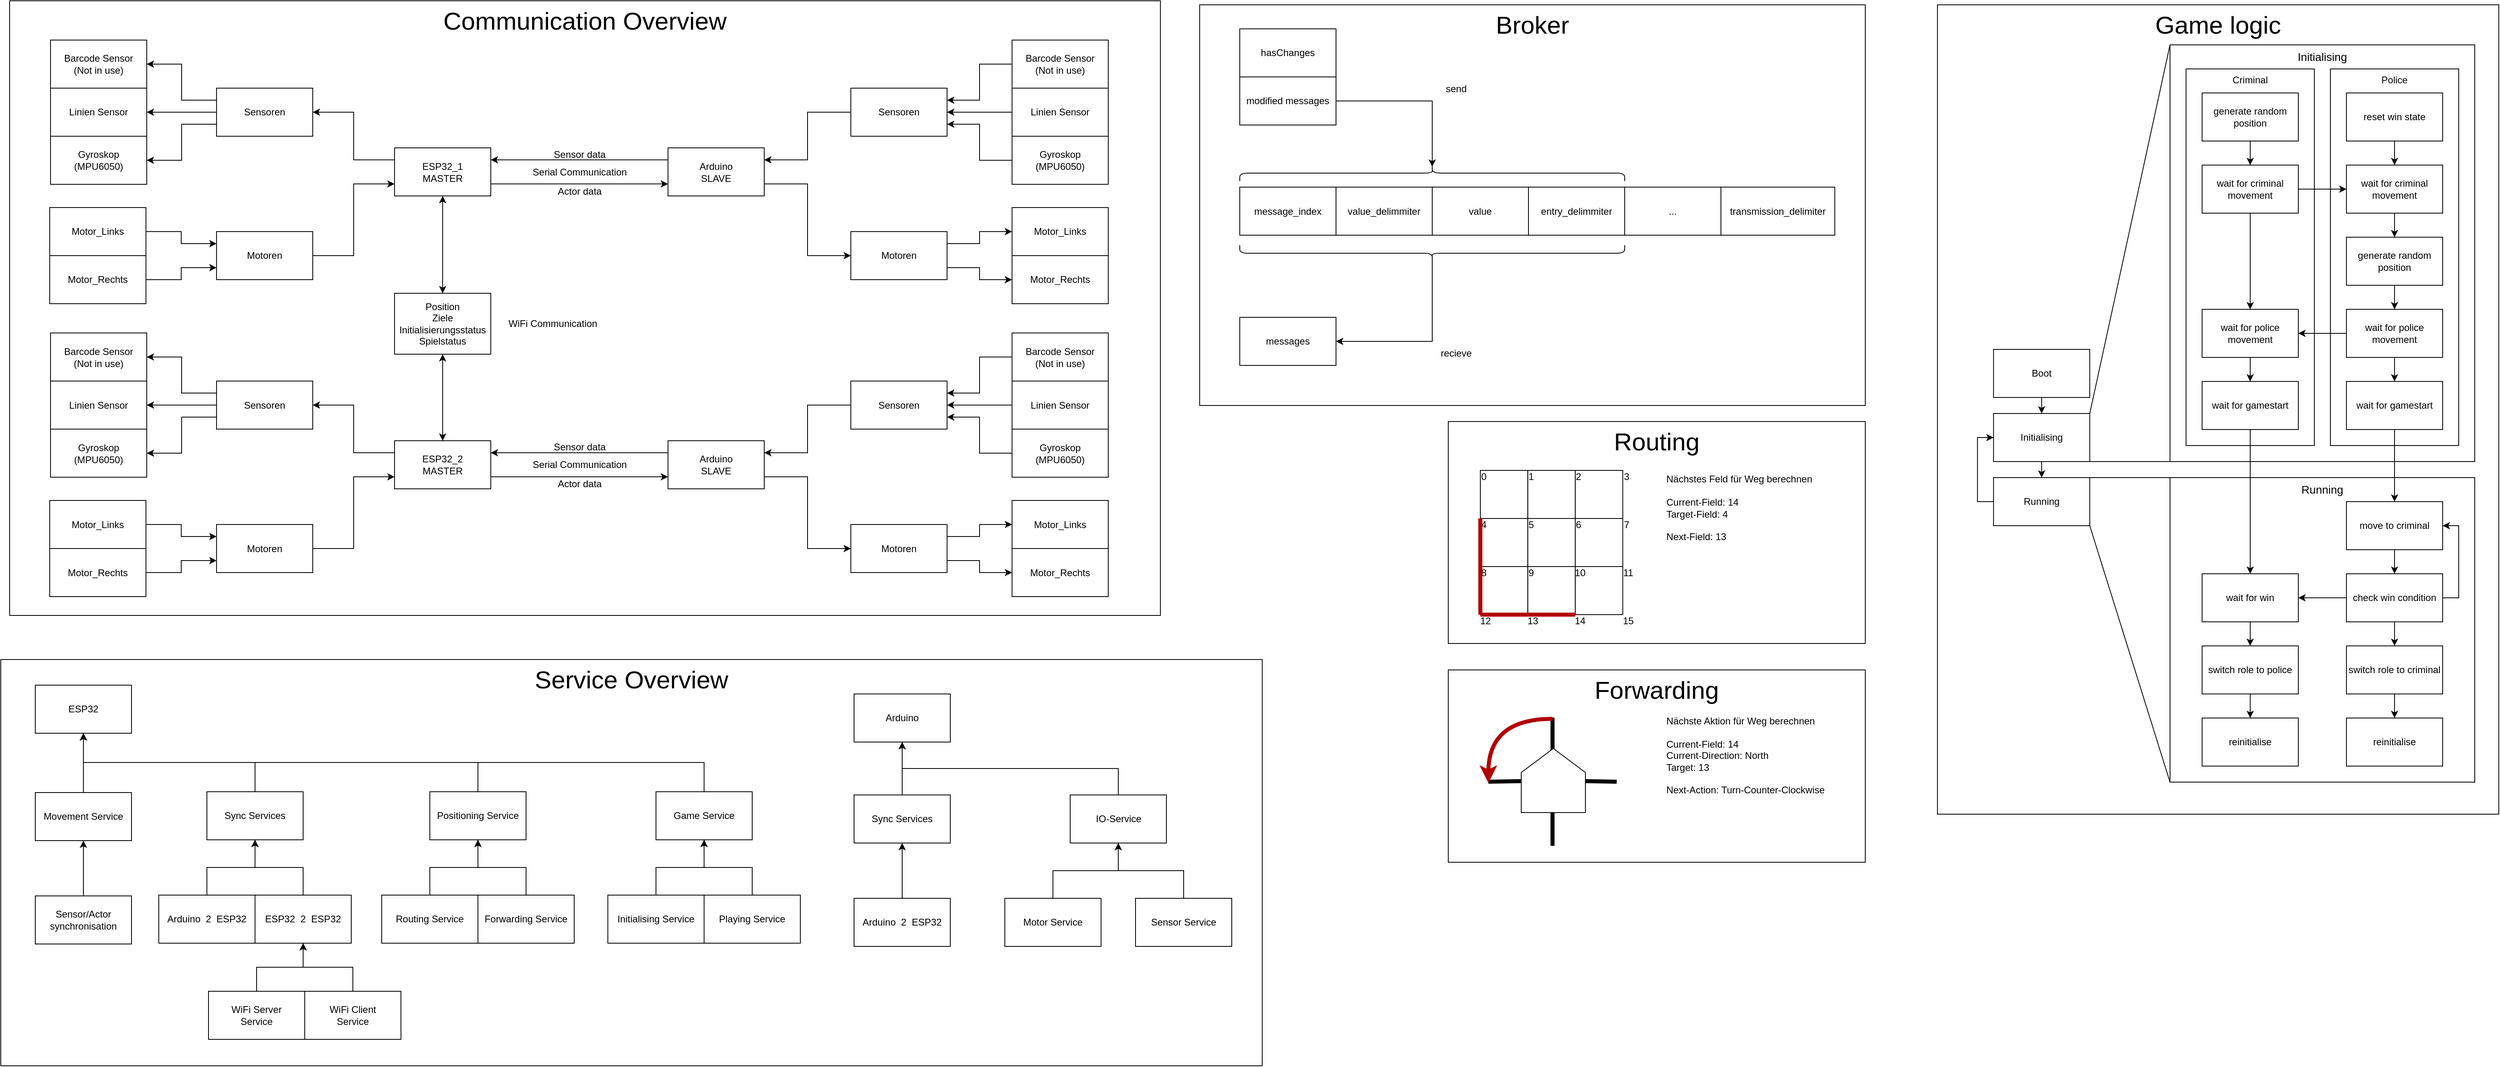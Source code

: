 <mxfile version="18.1.3" type="device"><diagram id="KFbdsillBm9P-H4fI79s" name="Seite-1"><mxGraphModel dx="3513" dy="2908" grid="1" gridSize="10" guides="1" tooltips="1" connect="1" arrows="1" fold="1" page="0" pageScale="1" pageWidth="827" pageHeight="1169" math="0" shadow="0"><root><mxCell id="0"/><mxCell id="1" parent="0"/><mxCell id="faKBNtG8K6v4-u73FcfA-171" value="" style="group" parent="1" vertex="1" connectable="0"><mxGeometry x="-405" y="277" width="1573" height="507" as="geometry"/></mxCell><mxCell id="faKBNtG8K6v4-u73FcfA-113" value="Service Overview" style="rounded=0;whiteSpace=wrap;html=1;fontSize=31;verticalAlign=top;" parent="faKBNtG8K6v4-u73FcfA-171" vertex="1"><mxGeometry width="1573" height="507" as="geometry"/></mxCell><mxCell id="faKBNtG8K6v4-u73FcfA-114" value="&lt;font style=&quot;font-size: 12px;&quot;&gt;ESP32&lt;/font&gt;" style="rounded=0;whiteSpace=wrap;html=1;fontSize=12;" parent="faKBNtG8K6v4-u73FcfA-171" vertex="1"><mxGeometry x="43" y="32" width="120" height="60" as="geometry"/></mxCell><mxCell id="faKBNtG8K6v4-u73FcfA-130" value="" style="group" parent="faKBNtG8K6v4-u73FcfA-171" vertex="1" connectable="0"><mxGeometry x="757" y="165" width="240" height="189" as="geometry"/></mxCell><mxCell id="faKBNtG8K6v4-u73FcfA-124" value="Game Service" style="rounded=0;whiteSpace=wrap;html=1;fontSize=12;" parent="faKBNtG8K6v4-u73FcfA-130" vertex="1"><mxGeometry x="60" width="120" height="60" as="geometry"/></mxCell><mxCell id="faKBNtG8K6v4-u73FcfA-127" value="" style="group" parent="faKBNtG8K6v4-u73FcfA-130" vertex="1" connectable="0"><mxGeometry y="129" width="240" height="60" as="geometry"/></mxCell><mxCell id="faKBNtG8K6v4-u73FcfA-125" value="Initialising Service" style="rounded=0;whiteSpace=wrap;html=1;fontSize=12;" parent="faKBNtG8K6v4-u73FcfA-127" vertex="1"><mxGeometry width="120" height="60" as="geometry"/></mxCell><mxCell id="faKBNtG8K6v4-u73FcfA-126" value="Playing Service" style="rounded=0;whiteSpace=wrap;html=1;fontSize=12;" parent="faKBNtG8K6v4-u73FcfA-127" vertex="1"><mxGeometry x="120" width="120" height="60" as="geometry"/></mxCell><mxCell id="faKBNtG8K6v4-u73FcfA-128" style="edgeStyle=orthogonalEdgeStyle;rounded=0;orthogonalLoop=1;jettySize=auto;html=1;exitX=0.5;exitY=0;exitDx=0;exitDy=0;fontSize=12;startArrow=none;startFill=0;endArrow=classic;endFill=1;" parent="faKBNtG8K6v4-u73FcfA-130" source="faKBNtG8K6v4-u73FcfA-125" target="faKBNtG8K6v4-u73FcfA-124" edge="1"><mxGeometry relative="1" as="geometry"/></mxCell><mxCell id="faKBNtG8K6v4-u73FcfA-129" style="edgeStyle=orthogonalEdgeStyle;rounded=0;orthogonalLoop=1;jettySize=auto;html=1;exitX=0.5;exitY=0;exitDx=0;exitDy=0;fontSize=12;startArrow=none;startFill=0;endArrow=classic;endFill=1;" parent="faKBNtG8K6v4-u73FcfA-130" source="faKBNtG8K6v4-u73FcfA-126" target="faKBNtG8K6v4-u73FcfA-124" edge="1"><mxGeometry relative="1" as="geometry"/></mxCell><mxCell id="faKBNtG8K6v4-u73FcfA-136" value="" style="group" parent="faKBNtG8K6v4-u73FcfA-171" vertex="1" connectable="0"><mxGeometry x="197" y="165" width="240" height="189" as="geometry"/></mxCell><mxCell id="faKBNtG8K6v4-u73FcfA-115" value="Sync Services" style="rounded=0;whiteSpace=wrap;html=1;fontSize=12;" parent="faKBNtG8K6v4-u73FcfA-136" vertex="1"><mxGeometry x="60" width="120" height="60" as="geometry"/></mxCell><mxCell id="faKBNtG8K6v4-u73FcfA-133" value="" style="group" parent="faKBNtG8K6v4-u73FcfA-136" vertex="1" connectable="0"><mxGeometry y="129" width="240" height="60" as="geometry"/></mxCell><mxCell id="faKBNtG8K6v4-u73FcfA-131" value="Arduino&amp;nbsp; 2&amp;nbsp; ESP32" style="rounded=0;whiteSpace=wrap;html=1;fontSize=12;" parent="faKBNtG8K6v4-u73FcfA-133" vertex="1"><mxGeometry width="120" height="60" as="geometry"/></mxCell><mxCell id="faKBNtG8K6v4-u73FcfA-132" value="ESP32&amp;nbsp; 2&amp;nbsp; ESP32" style="rounded=0;whiteSpace=wrap;html=1;fontSize=12;" parent="faKBNtG8K6v4-u73FcfA-133" vertex="1"><mxGeometry x="120" width="120" height="60" as="geometry"/></mxCell><mxCell id="faKBNtG8K6v4-u73FcfA-134" style="edgeStyle=orthogonalEdgeStyle;rounded=0;orthogonalLoop=1;jettySize=auto;html=1;exitX=0.5;exitY=0;exitDx=0;exitDy=0;fontSize=12;startArrow=none;startFill=0;endArrow=classic;endFill=1;" parent="faKBNtG8K6v4-u73FcfA-136" source="faKBNtG8K6v4-u73FcfA-131" target="faKBNtG8K6v4-u73FcfA-115" edge="1"><mxGeometry relative="1" as="geometry"/></mxCell><mxCell id="faKBNtG8K6v4-u73FcfA-135" style="edgeStyle=orthogonalEdgeStyle;rounded=0;orthogonalLoop=1;jettySize=auto;html=1;exitX=0.5;exitY=0;exitDx=0;exitDy=0;fontSize=12;startArrow=none;startFill=0;endArrow=classic;endFill=1;" parent="faKBNtG8K6v4-u73FcfA-136" source="faKBNtG8K6v4-u73FcfA-132" target="faKBNtG8K6v4-u73FcfA-115" edge="1"><mxGeometry relative="1" as="geometry"/></mxCell><mxCell id="faKBNtG8K6v4-u73FcfA-139" value="" style="group" parent="faKBNtG8K6v4-u73FcfA-171" vertex="1" connectable="0"><mxGeometry x="43" y="166" width="120" height="189" as="geometry"/></mxCell><mxCell id="faKBNtG8K6v4-u73FcfA-116" value="Movement Service" style="rounded=0;whiteSpace=wrap;html=1;fontSize=12;" parent="faKBNtG8K6v4-u73FcfA-139" vertex="1"><mxGeometry width="120" height="60" as="geometry"/></mxCell><mxCell id="faKBNtG8K6v4-u73FcfA-137" value="Sensor/Actor synchronisation" style="rounded=0;whiteSpace=wrap;html=1;fontSize=12;" parent="faKBNtG8K6v4-u73FcfA-139" vertex="1"><mxGeometry y="129" width="120" height="60" as="geometry"/></mxCell><mxCell id="faKBNtG8K6v4-u73FcfA-138" style="edgeStyle=orthogonalEdgeStyle;rounded=0;orthogonalLoop=1;jettySize=auto;html=1;exitX=0.5;exitY=0;exitDx=0;exitDy=0;fontSize=12;startArrow=none;startFill=0;endArrow=classic;endFill=1;" parent="faKBNtG8K6v4-u73FcfA-139" source="faKBNtG8K6v4-u73FcfA-137" target="faKBNtG8K6v4-u73FcfA-116" edge="1"><mxGeometry relative="1" as="geometry"/></mxCell><mxCell id="faKBNtG8K6v4-u73FcfA-140" style="edgeStyle=orthogonalEdgeStyle;rounded=0;orthogonalLoop=1;jettySize=auto;html=1;exitX=0.5;exitY=0;exitDx=0;exitDy=0;fontSize=12;startArrow=none;startFill=0;endArrow=classic;endFill=1;" parent="faKBNtG8K6v4-u73FcfA-171" source="faKBNtG8K6v4-u73FcfA-116" target="faKBNtG8K6v4-u73FcfA-114" edge="1"><mxGeometry relative="1" as="geometry"/></mxCell><mxCell id="faKBNtG8K6v4-u73FcfA-141" style="edgeStyle=orthogonalEdgeStyle;rounded=0;orthogonalLoop=1;jettySize=auto;html=1;exitX=0.5;exitY=0;exitDx=0;exitDy=0;fontSize=12;startArrow=none;startFill=0;endArrow=classic;endFill=1;" parent="faKBNtG8K6v4-u73FcfA-171" source="faKBNtG8K6v4-u73FcfA-115" target="faKBNtG8K6v4-u73FcfA-114" edge="1"><mxGeometry relative="1" as="geometry"/></mxCell><mxCell id="faKBNtG8K6v4-u73FcfA-142" style="edgeStyle=orthogonalEdgeStyle;rounded=0;orthogonalLoop=1;jettySize=auto;html=1;exitX=0.5;exitY=0;exitDx=0;exitDy=0;fontSize=12;startArrow=none;startFill=0;endArrow=classic;endFill=1;" parent="faKBNtG8K6v4-u73FcfA-171" source="faKBNtG8K6v4-u73FcfA-117" target="faKBNtG8K6v4-u73FcfA-114" edge="1"><mxGeometry relative="1" as="geometry"/></mxCell><mxCell id="faKBNtG8K6v4-u73FcfA-143" style="edgeStyle=orthogonalEdgeStyle;rounded=0;orthogonalLoop=1;jettySize=auto;html=1;exitX=0.5;exitY=0;exitDx=0;exitDy=0;fontSize=12;startArrow=none;startFill=0;endArrow=classic;endFill=1;" parent="faKBNtG8K6v4-u73FcfA-171" source="faKBNtG8K6v4-u73FcfA-124" target="faKBNtG8K6v4-u73FcfA-114" edge="1"><mxGeometry relative="1" as="geometry"/></mxCell><mxCell id="faKBNtG8K6v4-u73FcfA-117" value="Positioning Service" style="rounded=0;whiteSpace=wrap;html=1;fontSize=12;" parent="faKBNtG8K6v4-u73FcfA-171" vertex="1"><mxGeometry x="535" y="165" width="120" height="60" as="geometry"/></mxCell><mxCell id="faKBNtG8K6v4-u73FcfA-122" value="" style="group" parent="faKBNtG8K6v4-u73FcfA-171" vertex="1" connectable="0"><mxGeometry x="475" y="294" width="240" height="60" as="geometry"/></mxCell><mxCell id="faKBNtG8K6v4-u73FcfA-118" value="Forwarding Service" style="rounded=0;whiteSpace=wrap;html=1;fontSize=12;" parent="faKBNtG8K6v4-u73FcfA-122" vertex="1"><mxGeometry x="120" width="120" height="60" as="geometry"/></mxCell><mxCell id="faKBNtG8K6v4-u73FcfA-119" value="Routing Service" style="rounded=0;whiteSpace=wrap;html=1;fontSize=12;" parent="faKBNtG8K6v4-u73FcfA-122" vertex="1"><mxGeometry width="120" height="60" as="geometry"/></mxCell><mxCell id="faKBNtG8K6v4-u73FcfA-121" style="edgeStyle=orthogonalEdgeStyle;rounded=0;orthogonalLoop=1;jettySize=auto;html=1;exitX=0.5;exitY=0;exitDx=0;exitDy=0;entryX=0.5;entryY=1;entryDx=0;entryDy=0;fontSize=12;startArrow=none;startFill=0;endArrow=classic;endFill=1;" parent="faKBNtG8K6v4-u73FcfA-171" source="faKBNtG8K6v4-u73FcfA-118" target="faKBNtG8K6v4-u73FcfA-117" edge="1"><mxGeometry relative="1" as="geometry"/></mxCell><mxCell id="faKBNtG8K6v4-u73FcfA-120" style="edgeStyle=orthogonalEdgeStyle;rounded=0;orthogonalLoop=1;jettySize=auto;html=1;exitX=0.5;exitY=0;exitDx=0;exitDy=0;fontSize=12;startArrow=none;startFill=0;endArrow=classic;endFill=1;" parent="faKBNtG8K6v4-u73FcfA-171" source="faKBNtG8K6v4-u73FcfA-119" target="faKBNtG8K6v4-u73FcfA-117" edge="1"><mxGeometry relative="1" as="geometry"/></mxCell><mxCell id="faKBNtG8K6v4-u73FcfA-165" value="" style="group" parent="faKBNtG8K6v4-u73FcfA-171" vertex="1" connectable="0"><mxGeometry x="1064" y="43" width="471" height="315" as="geometry"/></mxCell><mxCell id="faKBNtG8K6v4-u73FcfA-144" value="&lt;font style=&quot;font-size: 12px;&quot;&gt;Arduino&lt;/font&gt;" style="rounded=0;whiteSpace=wrap;html=1;fontSize=12;" parent="faKBNtG8K6v4-u73FcfA-165" vertex="1"><mxGeometry width="120" height="60" as="geometry"/></mxCell><mxCell id="faKBNtG8K6v4-u73FcfA-157" value="" style="group" parent="faKBNtG8K6v4-u73FcfA-165" vertex="1" connectable="0"><mxGeometry x="188" y="126" width="283" height="189" as="geometry"/></mxCell><mxCell id="faKBNtG8K6v4-u73FcfA-153" value="IO-Service" style="rounded=0;whiteSpace=wrap;html=1;fontSize=12;" parent="faKBNtG8K6v4-u73FcfA-157" vertex="1"><mxGeometry x="81.5" width="120" height="60" as="geometry"/></mxCell><mxCell id="faKBNtG8K6v4-u73FcfA-154" value="Motor Service" style="rounded=0;whiteSpace=wrap;html=1;fontSize=12;" parent="faKBNtG8K6v4-u73FcfA-157" vertex="1"><mxGeometry y="129" width="120" height="60" as="geometry"/></mxCell><mxCell id="faKBNtG8K6v4-u73FcfA-155" style="edgeStyle=orthogonalEdgeStyle;rounded=0;orthogonalLoop=1;jettySize=auto;html=1;exitX=0.5;exitY=0;exitDx=0;exitDy=0;fontSize=12;startArrow=none;startFill=0;endArrow=classic;endFill=1;" parent="faKBNtG8K6v4-u73FcfA-157" source="faKBNtG8K6v4-u73FcfA-154" target="faKBNtG8K6v4-u73FcfA-153" edge="1"><mxGeometry relative="1" as="geometry"/></mxCell><mxCell id="faKBNtG8K6v4-u73FcfA-158" style="edgeStyle=orthogonalEdgeStyle;rounded=0;orthogonalLoop=1;jettySize=auto;html=1;exitX=0.5;exitY=0;exitDx=0;exitDy=0;entryX=0.5;entryY=1;entryDx=0;entryDy=0;fontSize=12;startArrow=none;startFill=0;endArrow=classic;endFill=1;" parent="faKBNtG8K6v4-u73FcfA-157" source="faKBNtG8K6v4-u73FcfA-156" target="faKBNtG8K6v4-u73FcfA-153" edge="1"><mxGeometry relative="1" as="geometry"/></mxCell><mxCell id="faKBNtG8K6v4-u73FcfA-156" value="Sensor Service" style="rounded=0;whiteSpace=wrap;html=1;fontSize=12;" parent="faKBNtG8K6v4-u73FcfA-157" vertex="1"><mxGeometry x="163" y="129" width="120" height="60" as="geometry"/></mxCell><mxCell id="faKBNtG8K6v4-u73FcfA-159" value="" style="group" parent="faKBNtG8K6v4-u73FcfA-165" vertex="1" connectable="0"><mxGeometry y="126" width="120" height="189" as="geometry"/></mxCell><mxCell id="faKBNtG8K6v4-u73FcfA-146" value="Sync Services" style="rounded=0;whiteSpace=wrap;html=1;fontSize=12;" parent="faKBNtG8K6v4-u73FcfA-159" vertex="1"><mxGeometry width="120" height="60" as="geometry"/></mxCell><mxCell id="faKBNtG8K6v4-u73FcfA-150" style="edgeStyle=orthogonalEdgeStyle;rounded=0;orthogonalLoop=1;jettySize=auto;html=1;exitX=0.5;exitY=0;exitDx=0;exitDy=0;fontSize=12;startArrow=none;startFill=0;endArrow=classic;endFill=1;" parent="faKBNtG8K6v4-u73FcfA-159" source="faKBNtG8K6v4-u73FcfA-148" target="faKBNtG8K6v4-u73FcfA-146" edge="1"><mxGeometry relative="1" as="geometry"/></mxCell><mxCell id="faKBNtG8K6v4-u73FcfA-148" value="Arduino&amp;nbsp; 2&amp;nbsp; ESP32" style="rounded=0;whiteSpace=wrap;html=1;fontSize=12;" parent="faKBNtG8K6v4-u73FcfA-159" vertex="1"><mxGeometry y="129" width="120" height="60" as="geometry"/></mxCell><mxCell id="faKBNtG8K6v4-u73FcfA-160" style="edgeStyle=orthogonalEdgeStyle;rounded=0;orthogonalLoop=1;jettySize=auto;html=1;exitX=0.5;exitY=0;exitDx=0;exitDy=0;fontSize=12;startArrow=none;startFill=0;endArrow=classic;endFill=1;" parent="faKBNtG8K6v4-u73FcfA-165" source="faKBNtG8K6v4-u73FcfA-146" target="faKBNtG8K6v4-u73FcfA-144" edge="1"><mxGeometry relative="1" as="geometry"/></mxCell><mxCell id="faKBNtG8K6v4-u73FcfA-161" style="edgeStyle=orthogonalEdgeStyle;rounded=0;orthogonalLoop=1;jettySize=auto;html=1;exitX=0.5;exitY=0;exitDx=0;exitDy=0;fontSize=12;startArrow=none;startFill=0;endArrow=classic;endFill=1;" parent="faKBNtG8K6v4-u73FcfA-165" source="faKBNtG8K6v4-u73FcfA-153" target="faKBNtG8K6v4-u73FcfA-144" edge="1"><mxGeometry relative="1" as="geometry"/></mxCell><mxCell id="faKBNtG8K6v4-u73FcfA-168" value="" style="group" parent="faKBNtG8K6v4-u73FcfA-171" vertex="1" connectable="0"><mxGeometry x="259" y="414" width="240" height="60" as="geometry"/></mxCell><mxCell id="faKBNtG8K6v4-u73FcfA-166" value="WiFi Server&lt;br&gt;Service" style="rounded=0;whiteSpace=wrap;html=1;fontSize=12;" parent="faKBNtG8K6v4-u73FcfA-168" vertex="1"><mxGeometry width="120" height="60" as="geometry"/></mxCell><mxCell id="faKBNtG8K6v4-u73FcfA-167" value="WiFi Client&lt;br&gt;Service" style="rounded=0;whiteSpace=wrap;html=1;fontSize=12;" parent="faKBNtG8K6v4-u73FcfA-168" vertex="1"><mxGeometry x="120" width="120" height="60" as="geometry"/></mxCell><mxCell id="faKBNtG8K6v4-u73FcfA-169" style="edgeStyle=orthogonalEdgeStyle;rounded=0;orthogonalLoop=1;jettySize=auto;html=1;exitX=0.5;exitY=0;exitDx=0;exitDy=0;fontSize=12;startArrow=none;startFill=0;endArrow=classic;endFill=1;" parent="faKBNtG8K6v4-u73FcfA-171" source="faKBNtG8K6v4-u73FcfA-166" target="faKBNtG8K6v4-u73FcfA-132" edge="1"><mxGeometry relative="1" as="geometry"/></mxCell><mxCell id="faKBNtG8K6v4-u73FcfA-170" style="edgeStyle=orthogonalEdgeStyle;rounded=0;orthogonalLoop=1;jettySize=auto;html=1;exitX=0.5;exitY=0;exitDx=0;exitDy=0;fontSize=12;startArrow=none;startFill=0;endArrow=classic;endFill=1;" parent="faKBNtG8K6v4-u73FcfA-171" source="faKBNtG8K6v4-u73FcfA-167" target="faKBNtG8K6v4-u73FcfA-132" edge="1"><mxGeometry relative="1" as="geometry"/></mxCell><mxCell id="faKBNtG8K6v4-u73FcfA-172" value="" style="group" parent="1" vertex="1" connectable="0"><mxGeometry x="-394" y="-545" width="1435" height="767" as="geometry"/></mxCell><mxCell id="faKBNtG8K6v4-u73FcfA-112" value="&lt;font style=&quot;font-size: 31px;&quot;&gt;Communication Overview&lt;/font&gt;" style="rounded=0;whiteSpace=wrap;html=1;verticalAlign=top;" parent="faKBNtG8K6v4-u73FcfA-172" vertex="1"><mxGeometry width="1435" height="767" as="geometry"/></mxCell><mxCell id="faKBNtG8K6v4-u73FcfA-1" value="Arduino&lt;br&gt;SLAVE" style="rounded=0;whiteSpace=wrap;html=1;" parent="faKBNtG8K6v4-u73FcfA-172" vertex="1"><mxGeometry x="821" y="549" width="120" height="60" as="geometry"/></mxCell><mxCell id="faKBNtG8K6v4-u73FcfA-4" style="edgeStyle=orthogonalEdgeStyle;rounded=0;orthogonalLoop=1;jettySize=auto;html=1;exitX=1;exitY=0.75;exitDx=0;exitDy=0;entryX=0;entryY=0.75;entryDx=0;entryDy=0;" parent="faKBNtG8K6v4-u73FcfA-172" source="faKBNtG8K6v4-u73FcfA-2" target="faKBNtG8K6v4-u73FcfA-1" edge="1"><mxGeometry relative="1" as="geometry"/></mxCell><mxCell id="faKBNtG8K6v4-u73FcfA-2" value="ESP32_2&lt;br&gt;MASTER" style="rounded=0;whiteSpace=wrap;html=1;" parent="faKBNtG8K6v4-u73FcfA-172" vertex="1"><mxGeometry x="480" y="549" width="120" height="60" as="geometry"/></mxCell><mxCell id="faKBNtG8K6v4-u73FcfA-3" style="edgeStyle=orthogonalEdgeStyle;rounded=0;orthogonalLoop=1;jettySize=auto;html=1;exitX=0;exitY=0.25;exitDx=0;exitDy=0;entryX=1;entryY=0.25;entryDx=0;entryDy=0;" parent="faKBNtG8K6v4-u73FcfA-172" source="faKBNtG8K6v4-u73FcfA-1" target="faKBNtG8K6v4-u73FcfA-2" edge="1"><mxGeometry relative="1" as="geometry"/></mxCell><mxCell id="faKBNtG8K6v4-u73FcfA-5" value="Serial Communication" style="text;html=1;strokeColor=none;fillColor=none;align=center;verticalAlign=middle;whiteSpace=wrap;rounded=0;" parent="faKBNtG8K6v4-u73FcfA-172" vertex="1"><mxGeometry x="649" y="564" width="124" height="30" as="geometry"/></mxCell><mxCell id="faKBNtG8K6v4-u73FcfA-6" value="Sensor data" style="text;html=1;strokeColor=none;fillColor=none;align=center;verticalAlign=middle;whiteSpace=wrap;rounded=0;" parent="faKBNtG8K6v4-u73FcfA-172" vertex="1"><mxGeometry x="658" y="542" width="106" height="30" as="geometry"/></mxCell><mxCell id="faKBNtG8K6v4-u73FcfA-7" value="Actor data" style="text;html=1;strokeColor=none;fillColor=none;align=center;verticalAlign=middle;whiteSpace=wrap;rounded=0;" parent="faKBNtG8K6v4-u73FcfA-172" vertex="1"><mxGeometry x="658" y="588" width="106" height="30" as="geometry"/></mxCell><mxCell id="faKBNtG8K6v4-u73FcfA-12" style="edgeStyle=orthogonalEdgeStyle;rounded=0;orthogonalLoop=1;jettySize=auto;html=1;exitX=0;exitY=0.5;exitDx=0;exitDy=0;entryX=1;entryY=0.25;entryDx=0;entryDy=0;" parent="faKBNtG8K6v4-u73FcfA-172" source="faKBNtG8K6v4-u73FcfA-9" target="faKBNtG8K6v4-u73FcfA-1" edge="1"><mxGeometry relative="1" as="geometry"/></mxCell><mxCell id="faKBNtG8K6v4-u73FcfA-41" value="" style="group" parent="faKBNtG8K6v4-u73FcfA-172" vertex="1" connectable="0"><mxGeometry x="50" y="414.5" width="328" height="329" as="geometry"/></mxCell><mxCell id="faKBNtG8K6v4-u73FcfA-27" value="Motoren" style="rounded=0;whiteSpace=wrap;html=1;" parent="faKBNtG8K6v4-u73FcfA-41" vertex="1"><mxGeometry x="208" y="239" width="120" height="60" as="geometry"/></mxCell><mxCell id="faKBNtG8K6v4-u73FcfA-28" value="Sensoren" style="rounded=0;whiteSpace=wrap;html=1;" parent="faKBNtG8K6v4-u73FcfA-41" vertex="1"><mxGeometry x="208" y="60" width="120" height="60" as="geometry"/></mxCell><mxCell id="faKBNtG8K6v4-u73FcfA-29" value="" style="group" parent="faKBNtG8K6v4-u73FcfA-41" vertex="1" connectable="0"><mxGeometry x="1" width="120" height="180" as="geometry"/></mxCell><mxCell id="faKBNtG8K6v4-u73FcfA-30" value="Barcode Sensor&lt;br&gt;(Not in use)" style="rounded=0;whiteSpace=wrap;html=1;" parent="faKBNtG8K6v4-u73FcfA-29" vertex="1"><mxGeometry width="120" height="60" as="geometry"/></mxCell><mxCell id="faKBNtG8K6v4-u73FcfA-31" value="Linien Sensor" style="rounded=0;whiteSpace=wrap;html=1;" parent="faKBNtG8K6v4-u73FcfA-29" vertex="1"><mxGeometry y="60" width="120" height="60" as="geometry"/></mxCell><mxCell id="faKBNtG8K6v4-u73FcfA-32" value="Gyroskop&lt;br&gt;(MPU6050)" style="rounded=0;whiteSpace=wrap;html=1;" parent="faKBNtG8K6v4-u73FcfA-29" vertex="1"><mxGeometry y="120" width="120" height="60" as="geometry"/></mxCell><mxCell id="faKBNtG8K6v4-u73FcfA-33" style="edgeStyle=orthogonalEdgeStyle;rounded=0;orthogonalLoop=1;jettySize=auto;html=1;exitX=1;exitY=0.5;exitDx=0;exitDy=0;entryX=0;entryY=0.25;entryDx=0;entryDy=0;startArrow=classic;startFill=1;endArrow=none;endFill=0;" parent="faKBNtG8K6v4-u73FcfA-41" source="faKBNtG8K6v4-u73FcfA-30" target="faKBNtG8K6v4-u73FcfA-28" edge="1"><mxGeometry relative="1" as="geometry"/></mxCell><mxCell id="faKBNtG8K6v4-u73FcfA-34" style="edgeStyle=orthogonalEdgeStyle;rounded=0;orthogonalLoop=1;jettySize=auto;html=1;startArrow=classic;startFill=1;endArrow=none;endFill=0;" parent="faKBNtG8K6v4-u73FcfA-41" source="faKBNtG8K6v4-u73FcfA-31" target="faKBNtG8K6v4-u73FcfA-28" edge="1"><mxGeometry relative="1" as="geometry"/></mxCell><mxCell id="faKBNtG8K6v4-u73FcfA-35" style="edgeStyle=orthogonalEdgeStyle;rounded=0;orthogonalLoop=1;jettySize=auto;html=1;exitX=1;exitY=0.5;exitDx=0;exitDy=0;entryX=0;entryY=0.75;entryDx=0;entryDy=0;startArrow=classic;startFill=1;endArrow=none;endFill=0;" parent="faKBNtG8K6v4-u73FcfA-41" source="faKBNtG8K6v4-u73FcfA-32" target="faKBNtG8K6v4-u73FcfA-28" edge="1"><mxGeometry relative="1" as="geometry"/></mxCell><mxCell id="faKBNtG8K6v4-u73FcfA-36" value="" style="group" parent="faKBNtG8K6v4-u73FcfA-41" vertex="1" connectable="0"><mxGeometry y="209" width="120" height="120" as="geometry"/></mxCell><mxCell id="faKBNtG8K6v4-u73FcfA-37" value="Motor_Links" style="rounded=0;whiteSpace=wrap;html=1;" parent="faKBNtG8K6v4-u73FcfA-36" vertex="1"><mxGeometry width="120" height="60" as="geometry"/></mxCell><mxCell id="faKBNtG8K6v4-u73FcfA-38" value="Motor_Rechts" style="rounded=0;whiteSpace=wrap;html=1;" parent="faKBNtG8K6v4-u73FcfA-36" vertex="1"><mxGeometry y="60" width="120" height="60" as="geometry"/></mxCell><mxCell id="faKBNtG8K6v4-u73FcfA-25" style="edgeStyle=orthogonalEdgeStyle;rounded=0;orthogonalLoop=1;jettySize=auto;html=1;exitX=0;exitY=0.25;exitDx=0;exitDy=0;startArrow=classic;startFill=1;endArrow=none;endFill=0;" parent="faKBNtG8K6v4-u73FcfA-41" source="faKBNtG8K6v4-u73FcfA-27" target="faKBNtG8K6v4-u73FcfA-37" edge="1"><mxGeometry relative="1" as="geometry"/></mxCell><mxCell id="faKBNtG8K6v4-u73FcfA-26" style="edgeStyle=orthogonalEdgeStyle;rounded=0;orthogonalLoop=1;jettySize=auto;html=1;exitX=0;exitY=0.75;exitDx=0;exitDy=0;startArrow=classic;startFill=1;endArrow=none;endFill=0;" parent="faKBNtG8K6v4-u73FcfA-41" source="faKBNtG8K6v4-u73FcfA-27" target="faKBNtG8K6v4-u73FcfA-38" edge="1"><mxGeometry relative="1" as="geometry"/></mxCell><mxCell id="faKBNtG8K6v4-u73FcfA-40" style="edgeStyle=orthogonalEdgeStyle;rounded=0;orthogonalLoop=1;jettySize=auto;html=1;exitX=0;exitY=0.75;exitDx=0;exitDy=0;entryX=1;entryY=0.5;entryDx=0;entryDy=0;startArrow=classic;startFill=1;endArrow=none;endFill=0;" parent="faKBNtG8K6v4-u73FcfA-172" source="faKBNtG8K6v4-u73FcfA-2" target="faKBNtG8K6v4-u73FcfA-27" edge="1"><mxGeometry relative="1" as="geometry"/></mxCell><mxCell id="faKBNtG8K6v4-u73FcfA-39" style="edgeStyle=orthogonalEdgeStyle;rounded=0;orthogonalLoop=1;jettySize=auto;html=1;exitX=0;exitY=0.25;exitDx=0;exitDy=0;entryX=1;entryY=0.5;entryDx=0;entryDy=0;startArrow=none;startFill=0;endArrow=classic;endFill=1;" parent="faKBNtG8K6v4-u73FcfA-172" source="faKBNtG8K6v4-u73FcfA-2" target="faKBNtG8K6v4-u73FcfA-28" edge="1"><mxGeometry relative="1" as="geometry"/></mxCell><mxCell id="faKBNtG8K6v4-u73FcfA-42" value="" style="group" parent="faKBNtG8K6v4-u73FcfA-172" vertex="1" connectable="0"><mxGeometry x="1049" y="414.5" width="321" height="329" as="geometry"/></mxCell><mxCell id="faKBNtG8K6v4-u73FcfA-8" value="Motoren" style="rounded=0;whiteSpace=wrap;html=1;" parent="faKBNtG8K6v4-u73FcfA-42" vertex="1"><mxGeometry y="239" width="120" height="60" as="geometry"/></mxCell><mxCell id="faKBNtG8K6v4-u73FcfA-9" value="Sensoren" style="rounded=0;whiteSpace=wrap;html=1;" parent="faKBNtG8K6v4-u73FcfA-42" vertex="1"><mxGeometry y="60" width="120" height="60" as="geometry"/></mxCell><mxCell id="faKBNtG8K6v4-u73FcfA-16" value="" style="group" parent="faKBNtG8K6v4-u73FcfA-42" vertex="1" connectable="0"><mxGeometry x="201" width="120" height="180" as="geometry"/></mxCell><mxCell id="faKBNtG8K6v4-u73FcfA-13" value="Barcode Sensor&lt;br&gt;(Not in use)" style="rounded=0;whiteSpace=wrap;html=1;" parent="faKBNtG8K6v4-u73FcfA-16" vertex="1"><mxGeometry width="120" height="60" as="geometry"/></mxCell><mxCell id="faKBNtG8K6v4-u73FcfA-14" value="Linien Sensor" style="rounded=0;whiteSpace=wrap;html=1;" parent="faKBNtG8K6v4-u73FcfA-16" vertex="1"><mxGeometry y="60" width="120" height="60" as="geometry"/></mxCell><mxCell id="faKBNtG8K6v4-u73FcfA-15" value="Gyroskop&lt;br&gt;(MPU6050)" style="rounded=0;whiteSpace=wrap;html=1;" parent="faKBNtG8K6v4-u73FcfA-16" vertex="1"><mxGeometry y="120" width="120" height="60" as="geometry"/></mxCell><mxCell id="faKBNtG8K6v4-u73FcfA-17" style="edgeStyle=orthogonalEdgeStyle;rounded=0;orthogonalLoop=1;jettySize=auto;html=1;exitX=0;exitY=0.5;exitDx=0;exitDy=0;entryX=1;entryY=0.25;entryDx=0;entryDy=0;" parent="faKBNtG8K6v4-u73FcfA-42" source="faKBNtG8K6v4-u73FcfA-13" target="faKBNtG8K6v4-u73FcfA-9" edge="1"><mxGeometry relative="1" as="geometry"/></mxCell><mxCell id="faKBNtG8K6v4-u73FcfA-18" style="edgeStyle=orthogonalEdgeStyle;rounded=0;orthogonalLoop=1;jettySize=auto;html=1;exitX=0;exitY=0.5;exitDx=0;exitDy=0;" parent="faKBNtG8K6v4-u73FcfA-42" source="faKBNtG8K6v4-u73FcfA-14" target="faKBNtG8K6v4-u73FcfA-9" edge="1"><mxGeometry relative="1" as="geometry"/></mxCell><mxCell id="faKBNtG8K6v4-u73FcfA-19" style="edgeStyle=orthogonalEdgeStyle;rounded=0;orthogonalLoop=1;jettySize=auto;html=1;exitX=0;exitY=0.5;exitDx=0;exitDy=0;entryX=1;entryY=0.75;entryDx=0;entryDy=0;" parent="faKBNtG8K6v4-u73FcfA-42" source="faKBNtG8K6v4-u73FcfA-15" target="faKBNtG8K6v4-u73FcfA-9" edge="1"><mxGeometry relative="1" as="geometry"/></mxCell><mxCell id="faKBNtG8K6v4-u73FcfA-24" value="" style="group" parent="faKBNtG8K6v4-u73FcfA-42" vertex="1" connectable="0"><mxGeometry x="201" y="209" width="120" height="120" as="geometry"/></mxCell><mxCell id="faKBNtG8K6v4-u73FcfA-20" value="Motor_Links" style="rounded=0;whiteSpace=wrap;html=1;" parent="faKBNtG8K6v4-u73FcfA-24" vertex="1"><mxGeometry width="120" height="60" as="geometry"/></mxCell><mxCell id="faKBNtG8K6v4-u73FcfA-21" value="Motor_Rechts" style="rounded=0;whiteSpace=wrap;html=1;" parent="faKBNtG8K6v4-u73FcfA-24" vertex="1"><mxGeometry y="60" width="120" height="60" as="geometry"/></mxCell><mxCell id="faKBNtG8K6v4-u73FcfA-22" style="edgeStyle=orthogonalEdgeStyle;rounded=0;orthogonalLoop=1;jettySize=auto;html=1;exitX=1;exitY=0.25;exitDx=0;exitDy=0;entryX=0;entryY=0.5;entryDx=0;entryDy=0;" parent="faKBNtG8K6v4-u73FcfA-42" source="faKBNtG8K6v4-u73FcfA-8" target="faKBNtG8K6v4-u73FcfA-20" edge="1"><mxGeometry relative="1" as="geometry"/></mxCell><mxCell id="faKBNtG8K6v4-u73FcfA-23" style="edgeStyle=orthogonalEdgeStyle;rounded=0;orthogonalLoop=1;jettySize=auto;html=1;exitX=1;exitY=0.75;exitDx=0;exitDy=0;" parent="faKBNtG8K6v4-u73FcfA-42" source="faKBNtG8K6v4-u73FcfA-8" target="faKBNtG8K6v4-u73FcfA-21" edge="1"><mxGeometry relative="1" as="geometry"/></mxCell><mxCell id="faKBNtG8K6v4-u73FcfA-11" style="edgeStyle=orthogonalEdgeStyle;rounded=0;orthogonalLoop=1;jettySize=auto;html=1;exitX=1;exitY=0.75;exitDx=0;exitDy=0;entryX=0;entryY=0.5;entryDx=0;entryDy=0;" parent="faKBNtG8K6v4-u73FcfA-172" source="faKBNtG8K6v4-u73FcfA-1" target="faKBNtG8K6v4-u73FcfA-8" edge="1"><mxGeometry relative="1" as="geometry"/></mxCell><mxCell id="faKBNtG8K6v4-u73FcfA-45" value="Arduino&lt;br&gt;SLAVE" style="rounded=0;whiteSpace=wrap;html=1;" parent="faKBNtG8K6v4-u73FcfA-172" vertex="1"><mxGeometry x="821" y="183.5" width="120" height="60" as="geometry"/></mxCell><mxCell id="faKBNtG8K6v4-u73FcfA-46" style="edgeStyle=orthogonalEdgeStyle;rounded=0;orthogonalLoop=1;jettySize=auto;html=1;exitX=1;exitY=0.75;exitDx=0;exitDy=0;entryX=0;entryY=0.75;entryDx=0;entryDy=0;" parent="faKBNtG8K6v4-u73FcfA-172" source="faKBNtG8K6v4-u73FcfA-49" target="faKBNtG8K6v4-u73FcfA-45" edge="1"><mxGeometry relative="1" as="geometry"/></mxCell><mxCell id="faKBNtG8K6v4-u73FcfA-49" value="ESP32_1&lt;br&gt;MASTER" style="rounded=0;whiteSpace=wrap;html=1;" parent="faKBNtG8K6v4-u73FcfA-172" vertex="1"><mxGeometry x="480" y="183.5" width="120" height="60" as="geometry"/></mxCell><mxCell id="faKBNtG8K6v4-u73FcfA-43" style="edgeStyle=orthogonalEdgeStyle;rounded=0;orthogonalLoop=1;jettySize=auto;html=1;exitX=0;exitY=0.25;exitDx=0;exitDy=0;entryX=1;entryY=0.25;entryDx=0;entryDy=0;" parent="faKBNtG8K6v4-u73FcfA-172" source="faKBNtG8K6v4-u73FcfA-45" target="faKBNtG8K6v4-u73FcfA-49" edge="1"><mxGeometry relative="1" as="geometry"/></mxCell><mxCell id="faKBNtG8K6v4-u73FcfA-50" value="Serial Communication" style="text;html=1;strokeColor=none;fillColor=none;align=center;verticalAlign=middle;whiteSpace=wrap;rounded=0;" parent="faKBNtG8K6v4-u73FcfA-172" vertex="1"><mxGeometry x="649" y="198.5" width="124" height="30" as="geometry"/></mxCell><mxCell id="faKBNtG8K6v4-u73FcfA-51" value="Sensor data" style="text;html=1;strokeColor=none;fillColor=none;align=center;verticalAlign=middle;whiteSpace=wrap;rounded=0;" parent="faKBNtG8K6v4-u73FcfA-172" vertex="1"><mxGeometry x="658" y="176.5" width="106" height="30" as="geometry"/></mxCell><mxCell id="faKBNtG8K6v4-u73FcfA-52" value="Actor data" style="text;html=1;strokeColor=none;fillColor=none;align=center;verticalAlign=middle;whiteSpace=wrap;rounded=0;" parent="faKBNtG8K6v4-u73FcfA-172" vertex="1"><mxGeometry x="658" y="222.5" width="106" height="30" as="geometry"/></mxCell><mxCell id="faKBNtG8K6v4-u73FcfA-53" style="edgeStyle=orthogonalEdgeStyle;rounded=0;orthogonalLoop=1;jettySize=auto;html=1;exitX=0;exitY=0.5;exitDx=0;exitDy=0;entryX=1;entryY=0.25;entryDx=0;entryDy=0;" parent="faKBNtG8K6v4-u73FcfA-172" source="faKBNtG8K6v4-u73FcfA-71" target="faKBNtG8K6v4-u73FcfA-45" edge="1"><mxGeometry relative="1" as="geometry"/></mxCell><mxCell id="faKBNtG8K6v4-u73FcfA-54" value="" style="group" parent="faKBNtG8K6v4-u73FcfA-172" vertex="1" connectable="0"><mxGeometry x="50" y="49" width="328" height="329" as="geometry"/></mxCell><mxCell id="faKBNtG8K6v4-u73FcfA-55" value="Motoren" style="rounded=0;whiteSpace=wrap;html=1;" parent="faKBNtG8K6v4-u73FcfA-54" vertex="1"><mxGeometry x="208" y="239" width="120" height="60" as="geometry"/></mxCell><mxCell id="faKBNtG8K6v4-u73FcfA-56" value="Sensoren" style="rounded=0;whiteSpace=wrap;html=1;" parent="faKBNtG8K6v4-u73FcfA-54" vertex="1"><mxGeometry x="208" y="60" width="120" height="60" as="geometry"/></mxCell><mxCell id="faKBNtG8K6v4-u73FcfA-57" value="" style="group" parent="faKBNtG8K6v4-u73FcfA-54" vertex="1" connectable="0"><mxGeometry x="1" width="120" height="180" as="geometry"/></mxCell><mxCell id="faKBNtG8K6v4-u73FcfA-58" value="Barcode Sensor&lt;br&gt;(Not in use)" style="rounded=0;whiteSpace=wrap;html=1;" parent="faKBNtG8K6v4-u73FcfA-57" vertex="1"><mxGeometry width="120" height="60" as="geometry"/></mxCell><mxCell id="faKBNtG8K6v4-u73FcfA-59" value="Linien Sensor" style="rounded=0;whiteSpace=wrap;html=1;" parent="faKBNtG8K6v4-u73FcfA-57" vertex="1"><mxGeometry y="60" width="120" height="60" as="geometry"/></mxCell><mxCell id="faKBNtG8K6v4-u73FcfA-60" value="Gyroskop&lt;br&gt;(MPU6050)" style="rounded=0;whiteSpace=wrap;html=1;" parent="faKBNtG8K6v4-u73FcfA-57" vertex="1"><mxGeometry y="120" width="120" height="60" as="geometry"/></mxCell><mxCell id="faKBNtG8K6v4-u73FcfA-61" style="edgeStyle=orthogonalEdgeStyle;rounded=0;orthogonalLoop=1;jettySize=auto;html=1;exitX=1;exitY=0.5;exitDx=0;exitDy=0;entryX=0;entryY=0.25;entryDx=0;entryDy=0;startArrow=classic;startFill=1;endArrow=none;endFill=0;" parent="faKBNtG8K6v4-u73FcfA-54" source="faKBNtG8K6v4-u73FcfA-58" target="faKBNtG8K6v4-u73FcfA-56" edge="1"><mxGeometry relative="1" as="geometry"/></mxCell><mxCell id="faKBNtG8K6v4-u73FcfA-62" style="edgeStyle=orthogonalEdgeStyle;rounded=0;orthogonalLoop=1;jettySize=auto;html=1;startArrow=classic;startFill=1;endArrow=none;endFill=0;" parent="faKBNtG8K6v4-u73FcfA-54" source="faKBNtG8K6v4-u73FcfA-59" target="faKBNtG8K6v4-u73FcfA-56" edge="1"><mxGeometry relative="1" as="geometry"/></mxCell><mxCell id="faKBNtG8K6v4-u73FcfA-63" style="edgeStyle=orthogonalEdgeStyle;rounded=0;orthogonalLoop=1;jettySize=auto;html=1;exitX=1;exitY=0.5;exitDx=0;exitDy=0;entryX=0;entryY=0.75;entryDx=0;entryDy=0;startArrow=classic;startFill=1;endArrow=none;endFill=0;" parent="faKBNtG8K6v4-u73FcfA-54" source="faKBNtG8K6v4-u73FcfA-60" target="faKBNtG8K6v4-u73FcfA-56" edge="1"><mxGeometry relative="1" as="geometry"/></mxCell><mxCell id="faKBNtG8K6v4-u73FcfA-64" value="" style="group" parent="faKBNtG8K6v4-u73FcfA-54" vertex="1" connectable="0"><mxGeometry y="209" width="120" height="120" as="geometry"/></mxCell><mxCell id="faKBNtG8K6v4-u73FcfA-65" value="Motor_Links" style="rounded=0;whiteSpace=wrap;html=1;" parent="faKBNtG8K6v4-u73FcfA-64" vertex="1"><mxGeometry width="120" height="60" as="geometry"/></mxCell><mxCell id="faKBNtG8K6v4-u73FcfA-66" value="Motor_Rechts" style="rounded=0;whiteSpace=wrap;html=1;" parent="faKBNtG8K6v4-u73FcfA-64" vertex="1"><mxGeometry y="60" width="120" height="60" as="geometry"/></mxCell><mxCell id="faKBNtG8K6v4-u73FcfA-67" style="edgeStyle=orthogonalEdgeStyle;rounded=0;orthogonalLoop=1;jettySize=auto;html=1;exitX=0;exitY=0.25;exitDx=0;exitDy=0;startArrow=classic;startFill=1;endArrow=none;endFill=0;" parent="faKBNtG8K6v4-u73FcfA-54" source="faKBNtG8K6v4-u73FcfA-55" target="faKBNtG8K6v4-u73FcfA-65" edge="1"><mxGeometry relative="1" as="geometry"/></mxCell><mxCell id="faKBNtG8K6v4-u73FcfA-68" style="edgeStyle=orthogonalEdgeStyle;rounded=0;orthogonalLoop=1;jettySize=auto;html=1;exitX=0;exitY=0.75;exitDx=0;exitDy=0;startArrow=classic;startFill=1;endArrow=none;endFill=0;" parent="faKBNtG8K6v4-u73FcfA-54" source="faKBNtG8K6v4-u73FcfA-55" target="faKBNtG8K6v4-u73FcfA-66" edge="1"><mxGeometry relative="1" as="geometry"/></mxCell><mxCell id="faKBNtG8K6v4-u73FcfA-48" style="edgeStyle=orthogonalEdgeStyle;rounded=0;orthogonalLoop=1;jettySize=auto;html=1;exitX=0;exitY=0.75;exitDx=0;exitDy=0;entryX=1;entryY=0.5;entryDx=0;entryDy=0;startArrow=classic;startFill=1;endArrow=none;endFill=0;" parent="faKBNtG8K6v4-u73FcfA-172" source="faKBNtG8K6v4-u73FcfA-49" target="faKBNtG8K6v4-u73FcfA-55" edge="1"><mxGeometry relative="1" as="geometry"/></mxCell><mxCell id="faKBNtG8K6v4-u73FcfA-47" style="edgeStyle=orthogonalEdgeStyle;rounded=0;orthogonalLoop=1;jettySize=auto;html=1;exitX=0;exitY=0.25;exitDx=0;exitDy=0;entryX=1;entryY=0.5;entryDx=0;entryDy=0;startArrow=none;startFill=0;endArrow=classic;endFill=1;" parent="faKBNtG8K6v4-u73FcfA-172" source="faKBNtG8K6v4-u73FcfA-49" target="faKBNtG8K6v4-u73FcfA-56" edge="1"><mxGeometry relative="1" as="geometry"/></mxCell><mxCell id="faKBNtG8K6v4-u73FcfA-69" value="" style="group" parent="faKBNtG8K6v4-u73FcfA-172" vertex="1" connectable="0"><mxGeometry x="1049" y="49" width="321" height="329" as="geometry"/></mxCell><mxCell id="faKBNtG8K6v4-u73FcfA-70" value="Motoren" style="rounded=0;whiteSpace=wrap;html=1;" parent="faKBNtG8K6v4-u73FcfA-69" vertex="1"><mxGeometry y="239" width="120" height="60" as="geometry"/></mxCell><mxCell id="faKBNtG8K6v4-u73FcfA-71" value="Sensoren" style="rounded=0;whiteSpace=wrap;html=1;" parent="faKBNtG8K6v4-u73FcfA-69" vertex="1"><mxGeometry y="60" width="120" height="60" as="geometry"/></mxCell><mxCell id="faKBNtG8K6v4-u73FcfA-72" value="" style="group" parent="faKBNtG8K6v4-u73FcfA-69" vertex="1" connectable="0"><mxGeometry x="201" width="120" height="180" as="geometry"/></mxCell><mxCell id="faKBNtG8K6v4-u73FcfA-73" value="Barcode Sensor&lt;br&gt;(Not in use)" style="rounded=0;whiteSpace=wrap;html=1;" parent="faKBNtG8K6v4-u73FcfA-72" vertex="1"><mxGeometry width="120" height="60" as="geometry"/></mxCell><mxCell id="faKBNtG8K6v4-u73FcfA-74" value="Linien Sensor" style="rounded=0;whiteSpace=wrap;html=1;" parent="faKBNtG8K6v4-u73FcfA-72" vertex="1"><mxGeometry y="60" width="120" height="60" as="geometry"/></mxCell><mxCell id="faKBNtG8K6v4-u73FcfA-75" value="Gyroskop&lt;br&gt;(MPU6050)" style="rounded=0;whiteSpace=wrap;html=1;" parent="faKBNtG8K6v4-u73FcfA-72" vertex="1"><mxGeometry y="120" width="120" height="60" as="geometry"/></mxCell><mxCell id="faKBNtG8K6v4-u73FcfA-76" style="edgeStyle=orthogonalEdgeStyle;rounded=0;orthogonalLoop=1;jettySize=auto;html=1;exitX=0;exitY=0.5;exitDx=0;exitDy=0;entryX=1;entryY=0.25;entryDx=0;entryDy=0;" parent="faKBNtG8K6v4-u73FcfA-69" source="faKBNtG8K6v4-u73FcfA-73" target="faKBNtG8K6v4-u73FcfA-71" edge="1"><mxGeometry relative="1" as="geometry"/></mxCell><mxCell id="faKBNtG8K6v4-u73FcfA-77" style="edgeStyle=orthogonalEdgeStyle;rounded=0;orthogonalLoop=1;jettySize=auto;html=1;exitX=0;exitY=0.5;exitDx=0;exitDy=0;" parent="faKBNtG8K6v4-u73FcfA-69" source="faKBNtG8K6v4-u73FcfA-74" target="faKBNtG8K6v4-u73FcfA-71" edge="1"><mxGeometry relative="1" as="geometry"/></mxCell><mxCell id="faKBNtG8K6v4-u73FcfA-78" style="edgeStyle=orthogonalEdgeStyle;rounded=0;orthogonalLoop=1;jettySize=auto;html=1;exitX=0;exitY=0.5;exitDx=0;exitDy=0;entryX=1;entryY=0.75;entryDx=0;entryDy=0;" parent="faKBNtG8K6v4-u73FcfA-69" source="faKBNtG8K6v4-u73FcfA-75" target="faKBNtG8K6v4-u73FcfA-71" edge="1"><mxGeometry relative="1" as="geometry"/></mxCell><mxCell id="faKBNtG8K6v4-u73FcfA-79" value="" style="group" parent="faKBNtG8K6v4-u73FcfA-69" vertex="1" connectable="0"><mxGeometry x="201" y="209" width="120" height="120" as="geometry"/></mxCell><mxCell id="faKBNtG8K6v4-u73FcfA-80" value="Motor_Links" style="rounded=0;whiteSpace=wrap;html=1;" parent="faKBNtG8K6v4-u73FcfA-79" vertex="1"><mxGeometry width="120" height="60" as="geometry"/></mxCell><mxCell id="faKBNtG8K6v4-u73FcfA-81" value="Motor_Rechts" style="rounded=0;whiteSpace=wrap;html=1;" parent="faKBNtG8K6v4-u73FcfA-79" vertex="1"><mxGeometry y="60" width="120" height="60" as="geometry"/></mxCell><mxCell id="faKBNtG8K6v4-u73FcfA-82" style="edgeStyle=orthogonalEdgeStyle;rounded=0;orthogonalLoop=1;jettySize=auto;html=1;exitX=1;exitY=0.25;exitDx=0;exitDy=0;entryX=0;entryY=0.5;entryDx=0;entryDy=0;" parent="faKBNtG8K6v4-u73FcfA-69" source="faKBNtG8K6v4-u73FcfA-70" target="faKBNtG8K6v4-u73FcfA-80" edge="1"><mxGeometry relative="1" as="geometry"/></mxCell><mxCell id="faKBNtG8K6v4-u73FcfA-83" style="edgeStyle=orthogonalEdgeStyle;rounded=0;orthogonalLoop=1;jettySize=auto;html=1;exitX=1;exitY=0.75;exitDx=0;exitDy=0;" parent="faKBNtG8K6v4-u73FcfA-69" source="faKBNtG8K6v4-u73FcfA-70" target="faKBNtG8K6v4-u73FcfA-81" edge="1"><mxGeometry relative="1" as="geometry"/></mxCell><mxCell id="faKBNtG8K6v4-u73FcfA-44" style="edgeStyle=orthogonalEdgeStyle;rounded=0;orthogonalLoop=1;jettySize=auto;html=1;exitX=1;exitY=0.75;exitDx=0;exitDy=0;entryX=0;entryY=0.5;entryDx=0;entryDy=0;" parent="faKBNtG8K6v4-u73FcfA-172" source="faKBNtG8K6v4-u73FcfA-45" target="faKBNtG8K6v4-u73FcfA-70" edge="1"><mxGeometry relative="1" as="geometry"/></mxCell><mxCell id="faKBNtG8K6v4-u73FcfA-86" value="WiFi Communication" style="text;html=1;strokeColor=none;fillColor=none;align=center;verticalAlign=middle;whiteSpace=wrap;rounded=0;rotation=0;" parent="faKBNtG8K6v4-u73FcfA-172" vertex="1"><mxGeometry x="603" y="388" width="149" height="30" as="geometry"/></mxCell><mxCell id="faKBNtG8K6v4-u73FcfA-89" value="Position&lt;br&gt;Ziele&lt;br&gt;Initialisierungsstatus&lt;br&gt;Spielstatus" style="rounded=0;whiteSpace=wrap;html=1;" parent="faKBNtG8K6v4-u73FcfA-172" vertex="1"><mxGeometry x="480" y="365" width="120" height="76" as="geometry"/></mxCell><mxCell id="faKBNtG8K6v4-u73FcfA-90" style="edgeStyle=orthogonalEdgeStyle;rounded=0;orthogonalLoop=1;jettySize=auto;html=1;exitX=0.5;exitY=0;exitDx=0;exitDy=0;startArrow=classic;startFill=1;endArrow=classic;endFill=1;" parent="faKBNtG8K6v4-u73FcfA-172" source="faKBNtG8K6v4-u73FcfA-2" target="faKBNtG8K6v4-u73FcfA-89" edge="1"><mxGeometry relative="1" as="geometry"/></mxCell><mxCell id="faKBNtG8K6v4-u73FcfA-91" style="edgeStyle=orthogonalEdgeStyle;rounded=0;orthogonalLoop=1;jettySize=auto;html=1;exitX=0.5;exitY=1;exitDx=0;exitDy=0;startArrow=classic;startFill=1;endArrow=classic;endFill=1;" parent="faKBNtG8K6v4-u73FcfA-172" source="faKBNtG8K6v4-u73FcfA-49" target="faKBNtG8K6v4-u73FcfA-89" edge="1"><mxGeometry relative="1" as="geometry"/></mxCell><mxCell id="T0lOSa3zVDNzEwLAlciW-66" value="" style="group" vertex="1" connectable="0" parent="1"><mxGeometry x="1090" y="-540" width="830" height="500" as="geometry"/></mxCell><mxCell id="T0lOSa3zVDNzEwLAlciW-47" value="Broker" style="rounded=0;whiteSpace=wrap;html=1;fontSize=31;verticalAlign=top;" vertex="1" parent="T0lOSa3zVDNzEwLAlciW-66"><mxGeometry width="830" height="500" as="geometry"/></mxCell><mxCell id="T0lOSa3zVDNzEwLAlciW-48" value="modified messages" style="rounded=0;whiteSpace=wrap;html=1;fontSize=12;" vertex="1" parent="T0lOSa3zVDNzEwLAlciW-66"><mxGeometry x="50" y="90" width="120" height="60" as="geometry"/></mxCell><mxCell id="T0lOSa3zVDNzEwLAlciW-49" value="hasChanges" style="rounded=0;whiteSpace=wrap;html=1;fontSize=12;" vertex="1" parent="T0lOSa3zVDNzEwLAlciW-66"><mxGeometry x="50" y="30" width="120" height="60" as="geometry"/></mxCell><mxCell id="T0lOSa3zVDNzEwLAlciW-51" value="message_index" style="rounded=0;whiteSpace=wrap;html=1;fontSize=12;" vertex="1" parent="T0lOSa3zVDNzEwLAlciW-66"><mxGeometry x="50" y="227.5" width="120" height="60" as="geometry"/></mxCell><mxCell id="T0lOSa3zVDNzEwLAlciW-52" value="value_delimmiter" style="rounded=0;whiteSpace=wrap;html=1;fontSize=12;" vertex="1" parent="T0lOSa3zVDNzEwLAlciW-66"><mxGeometry x="170" y="227.5" width="120" height="60" as="geometry"/></mxCell><mxCell id="T0lOSa3zVDNzEwLAlciW-53" value="value" style="rounded=0;whiteSpace=wrap;html=1;fontSize=12;" vertex="1" parent="T0lOSa3zVDNzEwLAlciW-66"><mxGeometry x="290" y="227.5" width="120" height="60" as="geometry"/></mxCell><mxCell id="T0lOSa3zVDNzEwLAlciW-54" value="entry_delimmiter" style="rounded=0;whiteSpace=wrap;html=1;fontSize=12;" vertex="1" parent="T0lOSa3zVDNzEwLAlciW-66"><mxGeometry x="410" y="227.5" width="120" height="60" as="geometry"/></mxCell><mxCell id="T0lOSa3zVDNzEwLAlciW-55" value="transmission_delimiter" style="rounded=0;whiteSpace=wrap;html=1;fontSize=12;" vertex="1" parent="T0lOSa3zVDNzEwLAlciW-66"><mxGeometry x="650" y="227.5" width="142" height="60" as="geometry"/></mxCell><mxCell id="T0lOSa3zVDNzEwLAlciW-56" value="..." style="rounded=0;whiteSpace=wrap;html=1;fontSize=12;" vertex="1" parent="T0lOSa3zVDNzEwLAlciW-66"><mxGeometry x="530" y="227.5" width="120" height="60" as="geometry"/></mxCell><mxCell id="T0lOSa3zVDNzEwLAlciW-57" value="" style="shape=curlyBracket;whiteSpace=wrap;html=1;rounded=1;fontSize=12;rotation=90;" vertex="1" parent="T0lOSa3zVDNzEwLAlciW-66"><mxGeometry x="280" y="-30" width="20" height="480" as="geometry"/></mxCell><mxCell id="T0lOSa3zVDNzEwLAlciW-58" style="edgeStyle=orthogonalEdgeStyle;rounded=0;orthogonalLoop=1;jettySize=auto;html=1;exitX=1;exitY=0.5;exitDx=0;exitDy=0;entryX=0.1;entryY=0.5;entryDx=0;entryDy=0;entryPerimeter=0;fontSize=12;strokeWidth=1;" edge="1" parent="T0lOSa3zVDNzEwLAlciW-66" source="T0lOSa3zVDNzEwLAlciW-48" target="T0lOSa3zVDNzEwLAlciW-57"><mxGeometry relative="1" as="geometry"/></mxCell><mxCell id="T0lOSa3zVDNzEwLAlciW-59" value="messages" style="rounded=0;whiteSpace=wrap;html=1;fontSize=12;" vertex="1" parent="T0lOSa3zVDNzEwLAlciW-66"><mxGeometry x="50" y="390" width="120" height="60" as="geometry"/></mxCell><mxCell id="T0lOSa3zVDNzEwLAlciW-62" style="edgeStyle=orthogonalEdgeStyle;rounded=0;orthogonalLoop=1;jettySize=auto;html=1;exitX=0.1;exitY=0.5;exitDx=0;exitDy=0;exitPerimeter=0;entryX=1;entryY=0.5;entryDx=0;entryDy=0;fontSize=12;strokeWidth=1;" edge="1" parent="T0lOSa3zVDNzEwLAlciW-66" source="T0lOSa3zVDNzEwLAlciW-60" target="T0lOSa3zVDNzEwLAlciW-59"><mxGeometry relative="1" as="geometry"/></mxCell><mxCell id="T0lOSa3zVDNzEwLAlciW-60" value="" style="shape=curlyBracket;whiteSpace=wrap;html=1;rounded=1;fontSize=12;rotation=-90;" vertex="1" parent="T0lOSa3zVDNzEwLAlciW-66"><mxGeometry x="280" y="70" width="20" height="480" as="geometry"/></mxCell><mxCell id="T0lOSa3zVDNzEwLAlciW-63" value="send" style="text;html=1;strokeColor=none;fillColor=none;align=center;verticalAlign=middle;whiteSpace=wrap;rounded=0;fontSize=12;" vertex="1" parent="T0lOSa3zVDNzEwLAlciW-66"><mxGeometry x="290" y="90" width="60" height="30" as="geometry"/></mxCell><mxCell id="T0lOSa3zVDNzEwLAlciW-65" value="recieve" style="text;html=1;strokeColor=none;fillColor=none;align=center;verticalAlign=middle;whiteSpace=wrap;rounded=0;fontSize=12;" vertex="1" parent="T0lOSa3zVDNzEwLAlciW-66"><mxGeometry x="290" y="420" width="60" height="30" as="geometry"/></mxCell><mxCell id="T0lOSa3zVDNzEwLAlciW-6" value="" style="group" vertex="1" connectable="0" parent="1"><mxGeometry x="1400" y="-20" width="520" height="277" as="geometry"/></mxCell><mxCell id="faKBNtG8K6v4-u73FcfA-173" value="Routing" style="rounded=0;whiteSpace=wrap;html=1;fontSize=31;verticalAlign=top;" parent="T0lOSa3zVDNzEwLAlciW-6" vertex="1"><mxGeometry width="520" height="277" as="geometry"/></mxCell><mxCell id="faKBNtG8K6v4-u73FcfA-205" value="" style="group" parent="T0lOSa3zVDNzEwLAlciW-6" vertex="1" connectable="0"><mxGeometry x="39.996" y="61" width="190.436" height="195" as="geometry"/></mxCell><mxCell id="faKBNtG8K6v4-u73FcfA-174" value="" style="rounded=0;whiteSpace=wrap;html=1;fontSize=31;" parent="faKBNtG8K6v4-u73FcfA-205" vertex="1"><mxGeometry width="59.203" height="60" as="geometry"/></mxCell><mxCell id="faKBNtG8K6v4-u73FcfA-175" value="" style="rounded=0;whiteSpace=wrap;html=1;fontSize=31;" parent="faKBNtG8K6v4-u73FcfA-205" vertex="1"><mxGeometry x="59.203" width="59.203" height="60" as="geometry"/></mxCell><mxCell id="faKBNtG8K6v4-u73FcfA-176" value="" style="rounded=0;whiteSpace=wrap;html=1;fontSize=31;" parent="faKBNtG8K6v4-u73FcfA-205" vertex="1"><mxGeometry y="60" width="59.203" height="60" as="geometry"/></mxCell><mxCell id="faKBNtG8K6v4-u73FcfA-177" value="" style="rounded=0;whiteSpace=wrap;html=1;fontSize=31;" parent="faKBNtG8K6v4-u73FcfA-205" vertex="1"><mxGeometry x="59.203" y="60" width="59.203" height="60" as="geometry"/></mxCell><mxCell id="faKBNtG8K6v4-u73FcfA-178" value="" style="rounded=0;whiteSpace=wrap;html=1;fontSize=31;" parent="faKBNtG8K6v4-u73FcfA-205" vertex="1"><mxGeometry x="118.406" width="59.203" height="60" as="geometry"/></mxCell><mxCell id="faKBNtG8K6v4-u73FcfA-179" value="" style="rounded=0;whiteSpace=wrap;html=1;fontSize=31;" parent="faKBNtG8K6v4-u73FcfA-205" vertex="1"><mxGeometry x="118.406" y="60" width="59.203" height="60" as="geometry"/></mxCell><mxCell id="faKBNtG8K6v4-u73FcfA-180" value="" style="rounded=0;whiteSpace=wrap;html=1;fontSize=31;" parent="faKBNtG8K6v4-u73FcfA-205" vertex="1"><mxGeometry y="120" width="59.203" height="60" as="geometry"/></mxCell><mxCell id="faKBNtG8K6v4-u73FcfA-181" value="" style="rounded=0;whiteSpace=wrap;html=1;fontSize=31;" parent="faKBNtG8K6v4-u73FcfA-205" vertex="1"><mxGeometry x="59.203" y="120" width="59.203" height="60" as="geometry"/></mxCell><mxCell id="faKBNtG8K6v4-u73FcfA-182" value="" style="rounded=0;whiteSpace=wrap;html=1;fontSize=31;" parent="faKBNtG8K6v4-u73FcfA-205" vertex="1"><mxGeometry x="118.406" y="120" width="59.203" height="60" as="geometry"/></mxCell><mxCell id="faKBNtG8K6v4-u73FcfA-183" value="0" style="text;html=1;strokeColor=none;fillColor=none;align=center;verticalAlign=middle;whiteSpace=wrap;rounded=0;fontSize=12;" parent="faKBNtG8K6v4-u73FcfA-205" vertex="1"><mxGeometry width="8.88" height="15" as="geometry"/></mxCell><mxCell id="faKBNtG8K6v4-u73FcfA-184" value="1" style="text;html=1;strokeColor=none;fillColor=none;align=center;verticalAlign=middle;whiteSpace=wrap;rounded=0;fontSize=12;" parent="faKBNtG8K6v4-u73FcfA-205" vertex="1"><mxGeometry x="59.203" width="8.88" height="15" as="geometry"/></mxCell><mxCell id="faKBNtG8K6v4-u73FcfA-186" value="2" style="text;html=1;strokeColor=none;fillColor=none;align=center;verticalAlign=middle;whiteSpace=wrap;rounded=0;fontSize=12;" parent="faKBNtG8K6v4-u73FcfA-205" vertex="1"><mxGeometry x="118.406" width="8.88" height="15" as="geometry"/></mxCell><mxCell id="faKBNtG8K6v4-u73FcfA-187" value="3" style="text;html=1;strokeColor=none;fillColor=none;align=center;verticalAlign=middle;whiteSpace=wrap;rounded=0;fontSize=12;" parent="faKBNtG8K6v4-u73FcfA-205" vertex="1"><mxGeometry x="177.609" width="8.88" height="15" as="geometry"/></mxCell><mxCell id="faKBNtG8K6v4-u73FcfA-188" value="4" style="text;html=1;strokeColor=none;fillColor=none;align=center;verticalAlign=middle;whiteSpace=wrap;rounded=0;fontSize=12;" parent="faKBNtG8K6v4-u73FcfA-205" vertex="1"><mxGeometry y="60" width="8.88" height="15" as="geometry"/></mxCell><mxCell id="faKBNtG8K6v4-u73FcfA-189" value="5" style="text;html=1;strokeColor=none;fillColor=none;align=center;verticalAlign=middle;whiteSpace=wrap;rounded=0;fontSize=12;" parent="faKBNtG8K6v4-u73FcfA-205" vertex="1"><mxGeometry x="59.203" y="60" width="8.88" height="15" as="geometry"/></mxCell><mxCell id="faKBNtG8K6v4-u73FcfA-192" value="6" style="text;html=1;strokeColor=none;fillColor=none;align=center;verticalAlign=middle;whiteSpace=wrap;rounded=0;fontSize=12;" parent="faKBNtG8K6v4-u73FcfA-205" vertex="1"><mxGeometry x="118.406" y="60" width="8.88" height="15" as="geometry"/></mxCell><mxCell id="faKBNtG8K6v4-u73FcfA-195" value="7" style="text;html=1;strokeColor=none;fillColor=none;align=center;verticalAlign=middle;whiteSpace=wrap;rounded=0;fontSize=12;" parent="faKBNtG8K6v4-u73FcfA-205" vertex="1"><mxGeometry x="177.609" y="60" width="8.88" height="15" as="geometry"/></mxCell><mxCell id="faKBNtG8K6v4-u73FcfA-196" value="8" style="text;html=1;strokeColor=none;fillColor=none;align=center;verticalAlign=middle;whiteSpace=wrap;rounded=0;fontSize=12;" parent="faKBNtG8K6v4-u73FcfA-205" vertex="1"><mxGeometry y="120" width="8.88" height="15" as="geometry"/></mxCell><mxCell id="faKBNtG8K6v4-u73FcfA-197" value="9" style="text;html=1;strokeColor=none;fillColor=none;align=center;verticalAlign=middle;whiteSpace=wrap;rounded=0;fontSize=12;" parent="faKBNtG8K6v4-u73FcfA-205" vertex="1"><mxGeometry x="59.203" y="120" width="8.88" height="15" as="geometry"/></mxCell><mxCell id="faKBNtG8K6v4-u73FcfA-198" value="10" style="text;html=1;strokeColor=none;fillColor=none;align=center;verticalAlign=middle;whiteSpace=wrap;rounded=0;fontSize=12;" parent="faKBNtG8K6v4-u73FcfA-205" vertex="1"><mxGeometry x="118.406" y="120" width="12.827" height="15" as="geometry"/></mxCell><mxCell id="faKBNtG8K6v4-u73FcfA-199" value="11" style="text;html=1;strokeColor=none;fillColor=none;align=center;verticalAlign=middle;whiteSpace=wrap;rounded=0;fontSize=12;" parent="faKBNtG8K6v4-u73FcfA-205" vertex="1"><mxGeometry x="177.609" y="120" width="12.827" height="15" as="geometry"/></mxCell><mxCell id="faKBNtG8K6v4-u73FcfA-200" value="12" style="text;html=1;strokeColor=none;fillColor=none;align=center;verticalAlign=middle;whiteSpace=wrap;rounded=0;fontSize=12;" parent="faKBNtG8K6v4-u73FcfA-205" vertex="1"><mxGeometry y="180" width="12.827" height="15" as="geometry"/></mxCell><mxCell id="faKBNtG8K6v4-u73FcfA-202" value="13" style="text;html=1;strokeColor=none;fillColor=none;align=center;verticalAlign=middle;whiteSpace=wrap;rounded=0;fontSize=12;" parent="faKBNtG8K6v4-u73FcfA-205" vertex="1"><mxGeometry x="59.203" y="180" width="12.827" height="15" as="geometry"/></mxCell><mxCell id="faKBNtG8K6v4-u73FcfA-203" value="14" style="text;html=1;strokeColor=none;fillColor=none;align=center;verticalAlign=middle;whiteSpace=wrap;rounded=0;fontSize=12;" parent="faKBNtG8K6v4-u73FcfA-205" vertex="1"><mxGeometry x="118.406" y="180" width="12.827" height="15" as="geometry"/></mxCell><mxCell id="faKBNtG8K6v4-u73FcfA-204" value="15" style="text;html=1;strokeColor=none;fillColor=none;align=center;verticalAlign=middle;whiteSpace=wrap;rounded=0;fontSize=12;" parent="faKBNtG8K6v4-u73FcfA-205" vertex="1"><mxGeometry x="177.609" y="180" width="12.827" height="15" as="geometry"/></mxCell><mxCell id="T0lOSa3zVDNzEwLAlciW-4" value="" style="endArrow=none;html=1;rounded=0;entryX=0;entryY=0;entryDx=0;entryDy=0;fillColor=#e51400;strokeColor=#B20000;strokeWidth=5;" edge="1" parent="faKBNtG8K6v4-u73FcfA-205" target="faKBNtG8K6v4-u73FcfA-200"><mxGeometry width="50" height="50" relative="1" as="geometry"><mxPoint x="118.406" y="180" as="sourcePoint"/><mxPoint x="167.742" y="130" as="targetPoint"/></mxGeometry></mxCell><mxCell id="T0lOSa3zVDNzEwLAlciW-5" value="" style="endArrow=none;html=1;rounded=0;entryX=0;entryY=0;entryDx=0;entryDy=0;fillColor=#e51400;strokeColor=#B20000;strokeWidth=5;exitX=0;exitY=0;exitDx=0;exitDy=0;" edge="1" parent="faKBNtG8K6v4-u73FcfA-205" source="faKBNtG8K6v4-u73FcfA-188" target="faKBNtG8K6v4-u73FcfA-200"><mxGeometry width="50" height="50" relative="1" as="geometry"><mxPoint x="128.273" y="190.0" as="sourcePoint"/><mxPoint x="9.867" y="190.0" as="targetPoint"/></mxGeometry></mxCell><mxCell id="T0lOSa3zVDNzEwLAlciW-2" value="&lt;span style=&quot;text-align: center;&quot;&gt;Nächstes Feld für Weg berechnen&lt;/span&gt;&lt;br&gt;&lt;br&gt;Current-Field: 14&lt;br&gt;Target-Field: 4&lt;br&gt;&lt;br&gt;Next-Field: 13" style="text;html=1;strokeColor=none;fillColor=none;align=left;verticalAlign=middle;whiteSpace=wrap;rounded=0;" vertex="1" parent="T0lOSa3zVDNzEwLAlciW-6"><mxGeometry x="269.995" y="61" width="194.383" height="94" as="geometry"/></mxCell><mxCell id="T0lOSa3zVDNzEwLAlciW-67" value="" style="group" vertex="1" connectable="0" parent="1"><mxGeometry x="1400" y="290" width="520" height="240" as="geometry"/></mxCell><mxCell id="T0lOSa3zVDNzEwLAlciW-8" value="Forwarding" style="rounded=0;whiteSpace=wrap;html=1;fontSize=31;verticalAlign=top;container=0;" vertex="1" parent="T0lOSa3zVDNzEwLAlciW-67"><mxGeometry width="520" height="240" as="geometry"/></mxCell><mxCell id="T0lOSa3zVDNzEwLAlciW-37" value="&lt;span style=&quot;text-align: center;&quot;&gt;Nächste Aktion für Weg berechnen&lt;/span&gt;&lt;br&gt;&lt;br&gt;Current-Field: 14&lt;br&gt;Current-Direction: North&lt;br&gt;Target: 13&lt;br&gt;&lt;br&gt;Next-Action: Turn-Counter-Clockwise" style="text;html=1;strokeColor=none;fillColor=none;align=left;verticalAlign=middle;whiteSpace=wrap;rounded=0;container=0;" vertex="1" parent="T0lOSa3zVDNzEwLAlciW-67"><mxGeometry x="270" y="59.5" width="210" height="94" as="geometry"/></mxCell><mxCell id="T0lOSa3zVDNzEwLAlciW-43" value="" style="group" vertex="1" connectable="0" parent="T0lOSa3zVDNzEwLAlciW-67"><mxGeometry x="50" y="59.5" width="160" height="160" as="geometry"/></mxCell><mxCell id="T0lOSa3zVDNzEwLAlciW-39" value="" style="endArrow=none;html=1;rounded=0;strokeWidth=5;" edge="1" parent="T0lOSa3zVDNzEwLAlciW-43"><mxGeometry width="50" height="50" relative="1" as="geometry"><mxPoint x="80" y="160" as="sourcePoint"/><mxPoint x="80" as="targetPoint"/></mxGeometry></mxCell><mxCell id="T0lOSa3zVDNzEwLAlciW-40" value="" style="endArrow=none;html=1;rounded=0;strokeWidth=5;startArrow=none;" edge="1" parent="T0lOSa3zVDNzEwLAlciW-43" source="T0lOSa3zVDNzEwLAlciW-41"><mxGeometry width="50" height="50" relative="1" as="geometry"><mxPoint y="80" as="sourcePoint"/><mxPoint x="160" y="80" as="targetPoint"/></mxGeometry></mxCell><mxCell id="T0lOSa3zVDNzEwLAlciW-41" value="" style="shape=offPageConnector;whiteSpace=wrap;html=1;rotation=-180;" vertex="1" parent="T0lOSa3zVDNzEwLAlciW-43"><mxGeometry x="41" y="38.5" width="80" height="80" as="geometry"/></mxCell><mxCell id="T0lOSa3zVDNzEwLAlciW-42" value="" style="endArrow=none;html=1;rounded=0;strokeWidth=5;" edge="1" parent="T0lOSa3zVDNzEwLAlciW-43" target="T0lOSa3zVDNzEwLAlciW-41"><mxGeometry width="50" height="50" relative="1" as="geometry"><mxPoint y="80" as="sourcePoint"/><mxPoint x="160" y="80" as="targetPoint"/></mxGeometry></mxCell><mxCell id="T0lOSa3zVDNzEwLAlciW-46" value="" style="curved=1;endArrow=classic;html=1;rounded=0;strokeWidth=5;fillColor=#e51400;strokeColor=#B20000;" edge="1" parent="T0lOSa3zVDNzEwLAlciW-43"><mxGeometry width="50" height="50" relative="1" as="geometry"><mxPoint x="80" y="1.5" as="sourcePoint"/><mxPoint y="81.5" as="targetPoint"/><Array as="points"><mxPoint y="1.5"/></Array></mxGeometry></mxCell><mxCell id="T0lOSa3zVDNzEwLAlciW-127" value="" style="group" vertex="1" connectable="0" parent="1"><mxGeometry x="2010" y="-540" width="700" height="1010" as="geometry"/></mxCell><mxCell id="T0lOSa3zVDNzEwLAlciW-126" value="Game logic" style="rounded=0;whiteSpace=wrap;html=1;fontSize=31;verticalAlign=top;" vertex="1" parent="T0lOSa3zVDNzEwLAlciW-127"><mxGeometry width="700" height="1010" as="geometry"/></mxCell><mxCell id="T0lOSa3zVDNzEwLAlciW-125" value="" style="group" vertex="1" connectable="0" parent="T0lOSa3zVDNzEwLAlciW-127"><mxGeometry x="290" y="590" width="380" height="380" as="geometry"/></mxCell><mxCell id="T0lOSa3zVDNzEwLAlciW-120" value="Running" style="rounded=0;whiteSpace=wrap;html=1;fontSize=14;verticalAlign=top;" vertex="1" parent="T0lOSa3zVDNzEwLAlciW-125"><mxGeometry width="380" height="380" as="geometry"/></mxCell><mxCell id="T0lOSa3zVDNzEwLAlciW-105" value="move to criminal" style="rounded=0;whiteSpace=wrap;html=1;fontSize=12;" vertex="1" parent="T0lOSa3zVDNzEwLAlciW-125"><mxGeometry x="220" y="30" width="120" height="60" as="geometry"/></mxCell><mxCell id="T0lOSa3zVDNzEwLAlciW-122" style="edgeStyle=orthogonalEdgeStyle;rounded=0;orthogonalLoop=1;jettySize=auto;html=1;exitX=1;exitY=0.5;exitDx=0;exitDy=0;entryX=1;entryY=0.5;entryDx=0;entryDy=0;fontSize=14;endArrow=classic;endFill=1;strokeWidth=1;" edge="1" parent="T0lOSa3zVDNzEwLAlciW-125" source="T0lOSa3zVDNzEwLAlciW-106" target="T0lOSa3zVDNzEwLAlciW-105"><mxGeometry relative="1" as="geometry"/></mxCell><mxCell id="T0lOSa3zVDNzEwLAlciW-106" value="check win condition" style="rounded=0;whiteSpace=wrap;html=1;fontSize=12;" vertex="1" parent="T0lOSa3zVDNzEwLAlciW-125"><mxGeometry x="220" y="120" width="120" height="60" as="geometry"/></mxCell><mxCell id="T0lOSa3zVDNzEwLAlciW-107" style="edgeStyle=none;rounded=0;orthogonalLoop=1;jettySize=auto;html=1;exitX=0.5;exitY=1;exitDx=0;exitDy=0;entryX=0.5;entryY=0;entryDx=0;entryDy=0;fontSize=12;endArrow=classic;endFill=1;strokeWidth=1;" edge="1" parent="T0lOSa3zVDNzEwLAlciW-125" source="T0lOSa3zVDNzEwLAlciW-105" target="T0lOSa3zVDNzEwLAlciW-106"><mxGeometry relative="1" as="geometry"/></mxCell><mxCell id="T0lOSa3zVDNzEwLAlciW-109" value="wait for win" style="rounded=0;whiteSpace=wrap;html=1;fontSize=12;" vertex="1" parent="T0lOSa3zVDNzEwLAlciW-125"><mxGeometry x="40" y="120" width="120" height="60" as="geometry"/></mxCell><mxCell id="T0lOSa3zVDNzEwLAlciW-110" style="edgeStyle=none;rounded=0;orthogonalLoop=1;jettySize=auto;html=1;exitX=0;exitY=0.5;exitDx=0;exitDy=0;fontSize=12;endArrow=classic;endFill=1;strokeWidth=1;" edge="1" parent="T0lOSa3zVDNzEwLAlciW-125" source="T0lOSa3zVDNzEwLAlciW-106" target="T0lOSa3zVDNzEwLAlciW-109"><mxGeometry relative="1" as="geometry"/></mxCell><mxCell id="T0lOSa3zVDNzEwLAlciW-112" value="switch role to police" style="rounded=0;whiteSpace=wrap;html=1;fontSize=12;" vertex="1" parent="T0lOSa3zVDNzEwLAlciW-125"><mxGeometry x="40" y="210" width="120" height="60" as="geometry"/></mxCell><mxCell id="T0lOSa3zVDNzEwLAlciW-115" style="edgeStyle=none;rounded=0;orthogonalLoop=1;jettySize=auto;html=1;exitX=0.5;exitY=1;exitDx=0;exitDy=0;entryX=0.5;entryY=0;entryDx=0;entryDy=0;fontSize=12;endArrow=classic;endFill=1;strokeWidth=1;" edge="1" parent="T0lOSa3zVDNzEwLAlciW-125" source="T0lOSa3zVDNzEwLAlciW-109" target="T0lOSa3zVDNzEwLAlciW-112"><mxGeometry relative="1" as="geometry"/></mxCell><mxCell id="T0lOSa3zVDNzEwLAlciW-113" value="switch role to criminal" style="rounded=0;whiteSpace=wrap;html=1;fontSize=12;" vertex="1" parent="T0lOSa3zVDNzEwLAlciW-125"><mxGeometry x="220" y="210" width="120" height="60" as="geometry"/></mxCell><mxCell id="T0lOSa3zVDNzEwLAlciW-114" style="edgeStyle=none;rounded=0;orthogonalLoop=1;jettySize=auto;html=1;exitX=0.5;exitY=1;exitDx=0;exitDy=0;entryX=0.5;entryY=0;entryDx=0;entryDy=0;fontSize=12;endArrow=classic;endFill=1;strokeWidth=1;" edge="1" parent="T0lOSa3zVDNzEwLAlciW-125" source="T0lOSa3zVDNzEwLAlciW-106" target="T0lOSa3zVDNzEwLAlciW-113"><mxGeometry relative="1" as="geometry"/></mxCell><mxCell id="T0lOSa3zVDNzEwLAlciW-116" value="reinitialise" style="rounded=0;whiteSpace=wrap;html=1;fontSize=12;" vertex="1" parent="T0lOSa3zVDNzEwLAlciW-125"><mxGeometry x="40" y="300" width="120" height="60" as="geometry"/></mxCell><mxCell id="T0lOSa3zVDNzEwLAlciW-117" style="edgeStyle=none;rounded=0;orthogonalLoop=1;jettySize=auto;html=1;exitX=0.5;exitY=1;exitDx=0;exitDy=0;entryX=0.5;entryY=0;entryDx=0;entryDy=0;fontSize=12;endArrow=classic;endFill=1;strokeWidth=1;" edge="1" parent="T0lOSa3zVDNzEwLAlciW-125" source="T0lOSa3zVDNzEwLAlciW-112" target="T0lOSa3zVDNzEwLAlciW-116"><mxGeometry relative="1" as="geometry"/></mxCell><mxCell id="T0lOSa3zVDNzEwLAlciW-118" value="reinitialise" style="rounded=0;whiteSpace=wrap;html=1;fontSize=12;" vertex="1" parent="T0lOSa3zVDNzEwLAlciW-125"><mxGeometry x="220" y="300" width="120" height="60" as="geometry"/></mxCell><mxCell id="T0lOSa3zVDNzEwLAlciW-119" style="edgeStyle=none;rounded=0;orthogonalLoop=1;jettySize=auto;html=1;exitX=0.5;exitY=1;exitDx=0;exitDy=0;entryX=0.5;entryY=0;entryDx=0;entryDy=0;fontSize=12;endArrow=classic;endFill=1;strokeWidth=1;" edge="1" parent="T0lOSa3zVDNzEwLAlciW-125" source="T0lOSa3zVDNzEwLAlciW-113" target="T0lOSa3zVDNzEwLAlciW-118"><mxGeometry relative="1" as="geometry"/></mxCell><mxCell id="T0lOSa3zVDNzEwLAlciW-68" value="Boot" style="rounded=0;whiteSpace=wrap;html=1;fontSize=12;" vertex="1" parent="T0lOSa3zVDNzEwLAlciW-127"><mxGeometry x="69.93" y="430" width="120" height="60" as="geometry"/></mxCell><mxCell id="T0lOSa3zVDNzEwLAlciW-69" value="Initialising" style="rounded=0;whiteSpace=wrap;html=1;fontSize=12;" vertex="1" parent="T0lOSa3zVDNzEwLAlciW-127"><mxGeometry x="69.93" y="510" width="120" height="60" as="geometry"/></mxCell><mxCell id="T0lOSa3zVDNzEwLAlciW-70" style="edgeStyle=orthogonalEdgeStyle;rounded=0;orthogonalLoop=1;jettySize=auto;html=1;exitX=0.5;exitY=1;exitDx=0;exitDy=0;entryX=0.5;entryY=0;entryDx=0;entryDy=0;fontSize=12;strokeWidth=1;" edge="1" parent="T0lOSa3zVDNzEwLAlciW-127" source="T0lOSa3zVDNzEwLAlciW-68" target="T0lOSa3zVDNzEwLAlciW-69"><mxGeometry relative="1" as="geometry"/></mxCell><mxCell id="T0lOSa3zVDNzEwLAlciW-73" style="edgeStyle=orthogonalEdgeStyle;rounded=0;orthogonalLoop=1;jettySize=auto;html=1;exitX=0;exitY=0.5;exitDx=0;exitDy=0;entryX=0;entryY=0.5;entryDx=0;entryDy=0;fontSize=12;strokeWidth=1;" edge="1" parent="T0lOSa3zVDNzEwLAlciW-127" source="T0lOSa3zVDNzEwLAlciW-71" target="T0lOSa3zVDNzEwLAlciW-69"><mxGeometry relative="1" as="geometry"/></mxCell><mxCell id="T0lOSa3zVDNzEwLAlciW-123" style="rounded=0;orthogonalLoop=1;jettySize=auto;html=1;exitX=1;exitY=0;exitDx=0;exitDy=0;entryX=0;entryY=0;entryDx=0;entryDy=0;fontSize=14;endArrow=none;endFill=0;strokeWidth=1;" edge="1" parent="T0lOSa3zVDNzEwLAlciW-127" source="T0lOSa3zVDNzEwLAlciW-71" target="T0lOSa3zVDNzEwLAlciW-120"><mxGeometry relative="1" as="geometry"/></mxCell><mxCell id="T0lOSa3zVDNzEwLAlciW-124" style="edgeStyle=none;rounded=0;orthogonalLoop=1;jettySize=auto;html=1;exitX=1;exitY=1;exitDx=0;exitDy=0;entryX=0;entryY=1;entryDx=0;entryDy=0;fontSize=14;endArrow=none;endFill=0;strokeWidth=1;" edge="1" parent="T0lOSa3zVDNzEwLAlciW-127" source="T0lOSa3zVDNzEwLAlciW-71" target="T0lOSa3zVDNzEwLAlciW-120"><mxGeometry relative="1" as="geometry"/></mxCell><mxCell id="T0lOSa3zVDNzEwLAlciW-71" value="Running" style="rounded=0;whiteSpace=wrap;html=1;fontSize=12;" vertex="1" parent="T0lOSa3zVDNzEwLAlciW-127"><mxGeometry x="69.93" y="590" width="120" height="60" as="geometry"/></mxCell><mxCell id="T0lOSa3zVDNzEwLAlciW-72" style="edgeStyle=orthogonalEdgeStyle;rounded=0;orthogonalLoop=1;jettySize=auto;html=1;exitX=0.5;exitY=1;exitDx=0;exitDy=0;entryX=0.5;entryY=0;entryDx=0;entryDy=0;fontSize=12;strokeWidth=1;" edge="1" parent="T0lOSa3zVDNzEwLAlciW-127" source="T0lOSa3zVDNzEwLAlciW-69" target="T0lOSa3zVDNzEwLAlciW-71"><mxGeometry relative="1" as="geometry"/></mxCell><mxCell id="T0lOSa3zVDNzEwLAlciW-104" value="" style="group" vertex="1" connectable="0" parent="T0lOSa3zVDNzEwLAlciW-127"><mxGeometry x="290" y="50" width="380" height="520" as="geometry"/></mxCell><mxCell id="T0lOSa3zVDNzEwLAlciW-103" value="Initialising" style="rounded=0;whiteSpace=wrap;html=1;fontSize=14;verticalAlign=top;" vertex="1" parent="T0lOSa3zVDNzEwLAlciW-104"><mxGeometry width="380" height="520" as="geometry"/></mxCell><mxCell id="T0lOSa3zVDNzEwLAlciW-86" value="Police" style="rounded=0;whiteSpace=wrap;html=1;fontSize=12;verticalAlign=top;" vertex="1" parent="T0lOSa3zVDNzEwLAlciW-104"><mxGeometry x="200" y="30" width="160" height="470" as="geometry"/></mxCell><mxCell id="T0lOSa3zVDNzEwLAlciW-85" value="Criminal" style="rounded=0;whiteSpace=wrap;html=1;fontSize=12;verticalAlign=top;" vertex="1" parent="T0lOSa3zVDNzEwLAlciW-104"><mxGeometry x="20" y="30" width="160" height="470" as="geometry"/></mxCell><mxCell id="T0lOSa3zVDNzEwLAlciW-74" value="generate random position" style="rounded=0;whiteSpace=wrap;html=1;fontSize=12;" vertex="1" parent="T0lOSa3zVDNzEwLAlciW-104"><mxGeometry x="40" y="60" width="120" height="60" as="geometry"/></mxCell><mxCell id="T0lOSa3zVDNzEwLAlciW-75" value="wait for criminal movement" style="rounded=0;whiteSpace=wrap;html=1;fontSize=12;" vertex="1" parent="T0lOSa3zVDNzEwLAlciW-104"><mxGeometry x="40" y="150" width="120" height="60" as="geometry"/></mxCell><mxCell id="T0lOSa3zVDNzEwLAlciW-76" value="" style="edgeStyle=orthogonalEdgeStyle;rounded=0;orthogonalLoop=1;jettySize=auto;html=1;fontSize=12;strokeWidth=1;" edge="1" parent="T0lOSa3zVDNzEwLAlciW-104" source="T0lOSa3zVDNzEwLAlciW-74" target="T0lOSa3zVDNzEwLAlciW-75"><mxGeometry relative="1" as="geometry"/></mxCell><mxCell id="T0lOSa3zVDNzEwLAlciW-77" value="wait for police movement" style="rounded=0;whiteSpace=wrap;html=1;fontSize=12;" vertex="1" parent="T0lOSa3zVDNzEwLAlciW-104"><mxGeometry x="40" y="330" width="120" height="60" as="geometry"/></mxCell><mxCell id="T0lOSa3zVDNzEwLAlciW-100" style="edgeStyle=orthogonalEdgeStyle;rounded=0;orthogonalLoop=1;jettySize=auto;html=1;exitX=0.5;exitY=1;exitDx=0;exitDy=0;entryX=0.5;entryY=0;entryDx=0;entryDy=0;fontSize=12;strokeWidth=1;" edge="1" parent="T0lOSa3zVDNzEwLAlciW-104" source="T0lOSa3zVDNzEwLAlciW-75" target="T0lOSa3zVDNzEwLAlciW-77"><mxGeometry relative="1" as="geometry"/></mxCell><mxCell id="T0lOSa3zVDNzEwLAlciW-80" value="wait for gamestart" style="rounded=0;whiteSpace=wrap;html=1;fontSize=12;" vertex="1" parent="T0lOSa3zVDNzEwLAlciW-104"><mxGeometry x="40" y="420" width="120" height="60" as="geometry"/></mxCell><mxCell id="T0lOSa3zVDNzEwLAlciW-81" value="" style="edgeStyle=orthogonalEdgeStyle;rounded=0;orthogonalLoop=1;jettySize=auto;html=1;fontSize=12;strokeWidth=1;" edge="1" parent="T0lOSa3zVDNzEwLAlciW-104" source="T0lOSa3zVDNzEwLAlciW-77" target="T0lOSa3zVDNzEwLAlciW-80"><mxGeometry relative="1" as="geometry"/></mxCell><mxCell id="T0lOSa3zVDNzEwLAlciW-87" value="reset win state" style="rounded=0;whiteSpace=wrap;html=1;fontSize=12;" vertex="1" parent="T0lOSa3zVDNzEwLAlciW-104"><mxGeometry x="220" y="60" width="120" height="60" as="geometry"/></mxCell><mxCell id="T0lOSa3zVDNzEwLAlciW-88" value="wait for criminal movement" style="rounded=0;whiteSpace=wrap;html=1;fontSize=12;" vertex="1" parent="T0lOSa3zVDNzEwLAlciW-104"><mxGeometry x="220" y="150" width="120" height="60" as="geometry"/></mxCell><mxCell id="T0lOSa3zVDNzEwLAlciW-92" style="edgeStyle=orthogonalEdgeStyle;rounded=0;orthogonalLoop=1;jettySize=auto;html=1;exitX=1;exitY=0.5;exitDx=0;exitDy=0;fontSize=12;strokeWidth=1;" edge="1" parent="T0lOSa3zVDNzEwLAlciW-104" source="T0lOSa3zVDNzEwLAlciW-75" target="T0lOSa3zVDNzEwLAlciW-88"><mxGeometry relative="1" as="geometry"/></mxCell><mxCell id="T0lOSa3zVDNzEwLAlciW-90" style="edgeStyle=orthogonalEdgeStyle;rounded=0;orthogonalLoop=1;jettySize=auto;html=1;exitX=0.5;exitY=1;exitDx=0;exitDy=0;fontSize=12;strokeWidth=1;" edge="1" parent="T0lOSa3zVDNzEwLAlciW-104" source="T0lOSa3zVDNzEwLAlciW-87" target="T0lOSa3zVDNzEwLAlciW-88"><mxGeometry relative="1" as="geometry"/></mxCell><mxCell id="T0lOSa3zVDNzEwLAlciW-93" value="generate random position" style="rounded=0;whiteSpace=wrap;html=1;fontSize=12;" vertex="1" parent="T0lOSa3zVDNzEwLAlciW-104"><mxGeometry x="220" y="240" width="120" height="60" as="geometry"/></mxCell><mxCell id="T0lOSa3zVDNzEwLAlciW-94" style="edgeStyle=orthogonalEdgeStyle;rounded=0;orthogonalLoop=1;jettySize=auto;html=1;exitX=0.5;exitY=1;exitDx=0;exitDy=0;fontSize=12;strokeWidth=1;" edge="1" parent="T0lOSa3zVDNzEwLAlciW-104" source="T0lOSa3zVDNzEwLAlciW-88" target="T0lOSa3zVDNzEwLAlciW-93"><mxGeometry relative="1" as="geometry"/></mxCell><mxCell id="T0lOSa3zVDNzEwLAlciW-99" style="edgeStyle=orthogonalEdgeStyle;rounded=0;orthogonalLoop=1;jettySize=auto;html=1;exitX=0;exitY=0.5;exitDx=0;exitDy=0;fontSize=12;strokeWidth=1;" edge="1" parent="T0lOSa3zVDNzEwLAlciW-104" source="T0lOSa3zVDNzEwLAlciW-95" target="T0lOSa3zVDNzEwLAlciW-77"><mxGeometry relative="1" as="geometry"/></mxCell><mxCell id="T0lOSa3zVDNzEwLAlciW-95" value="wait for police movement" style="rounded=0;whiteSpace=wrap;html=1;fontSize=12;" vertex="1" parent="T0lOSa3zVDNzEwLAlciW-104"><mxGeometry x="220" y="330" width="120" height="60" as="geometry"/></mxCell><mxCell id="T0lOSa3zVDNzEwLAlciW-96" style="edgeStyle=orthogonalEdgeStyle;rounded=0;orthogonalLoop=1;jettySize=auto;html=1;exitX=0.5;exitY=1;exitDx=0;exitDy=0;entryX=0.5;entryY=0;entryDx=0;entryDy=0;fontSize=12;strokeWidth=1;" edge="1" parent="T0lOSa3zVDNzEwLAlciW-104" source="T0lOSa3zVDNzEwLAlciW-93" target="T0lOSa3zVDNzEwLAlciW-95"><mxGeometry relative="1" as="geometry"/></mxCell><mxCell id="T0lOSa3zVDNzEwLAlciW-97" value="wait for gamestart" style="rounded=0;whiteSpace=wrap;html=1;fontSize=12;" vertex="1" parent="T0lOSa3zVDNzEwLAlciW-104"><mxGeometry x="220" y="420" width="120" height="60" as="geometry"/></mxCell><mxCell id="T0lOSa3zVDNzEwLAlciW-98" style="edgeStyle=orthogonalEdgeStyle;rounded=0;orthogonalLoop=1;jettySize=auto;html=1;exitX=0.5;exitY=1;exitDx=0;exitDy=0;entryX=0.5;entryY=0;entryDx=0;entryDy=0;fontSize=12;strokeWidth=1;" edge="1" parent="T0lOSa3zVDNzEwLAlciW-104" source="T0lOSa3zVDNzEwLAlciW-95" target="T0lOSa3zVDNzEwLAlciW-97"><mxGeometry relative="1" as="geometry"/></mxCell><mxCell id="T0lOSa3zVDNzEwLAlciW-101" style="rounded=0;orthogonalLoop=1;jettySize=auto;html=1;exitX=1;exitY=0;exitDx=0;exitDy=0;entryX=0;entryY=0;entryDx=0;entryDy=0;fontSize=12;strokeWidth=1;endArrow=none;endFill=0;" edge="1" parent="T0lOSa3zVDNzEwLAlciW-127" source="T0lOSa3zVDNzEwLAlciW-69" target="T0lOSa3zVDNzEwLAlciW-103"><mxGeometry relative="1" as="geometry"/></mxCell><mxCell id="T0lOSa3zVDNzEwLAlciW-102" style="edgeStyle=none;rounded=0;orthogonalLoop=1;jettySize=auto;html=1;exitX=1;exitY=1;exitDx=0;exitDy=0;entryX=0;entryY=1;entryDx=0;entryDy=0;fontSize=12;endArrow=none;endFill=0;strokeWidth=1;" edge="1" parent="T0lOSa3zVDNzEwLAlciW-127" source="T0lOSa3zVDNzEwLAlciW-69" target="T0lOSa3zVDNzEwLAlciW-103"><mxGeometry relative="1" as="geometry"/></mxCell><mxCell id="T0lOSa3zVDNzEwLAlciW-108" style="edgeStyle=none;rounded=0;orthogonalLoop=1;jettySize=auto;html=1;exitX=0.5;exitY=1;exitDx=0;exitDy=0;entryX=0.5;entryY=0;entryDx=0;entryDy=0;fontSize=12;endArrow=classic;endFill=1;strokeWidth=1;" edge="1" parent="T0lOSa3zVDNzEwLAlciW-127" source="T0lOSa3zVDNzEwLAlciW-97" target="T0lOSa3zVDNzEwLAlciW-105"><mxGeometry relative="1" as="geometry"/></mxCell><mxCell id="T0lOSa3zVDNzEwLAlciW-111" style="edgeStyle=none;rounded=0;orthogonalLoop=1;jettySize=auto;html=1;exitX=0.5;exitY=1;exitDx=0;exitDy=0;entryX=0.5;entryY=0;entryDx=0;entryDy=0;fontSize=12;endArrow=classic;endFill=1;strokeWidth=1;" edge="1" parent="T0lOSa3zVDNzEwLAlciW-127" source="T0lOSa3zVDNzEwLAlciW-80" target="T0lOSa3zVDNzEwLAlciW-109"><mxGeometry relative="1" as="geometry"/></mxCell></root></mxGraphModel></diagram></mxfile>